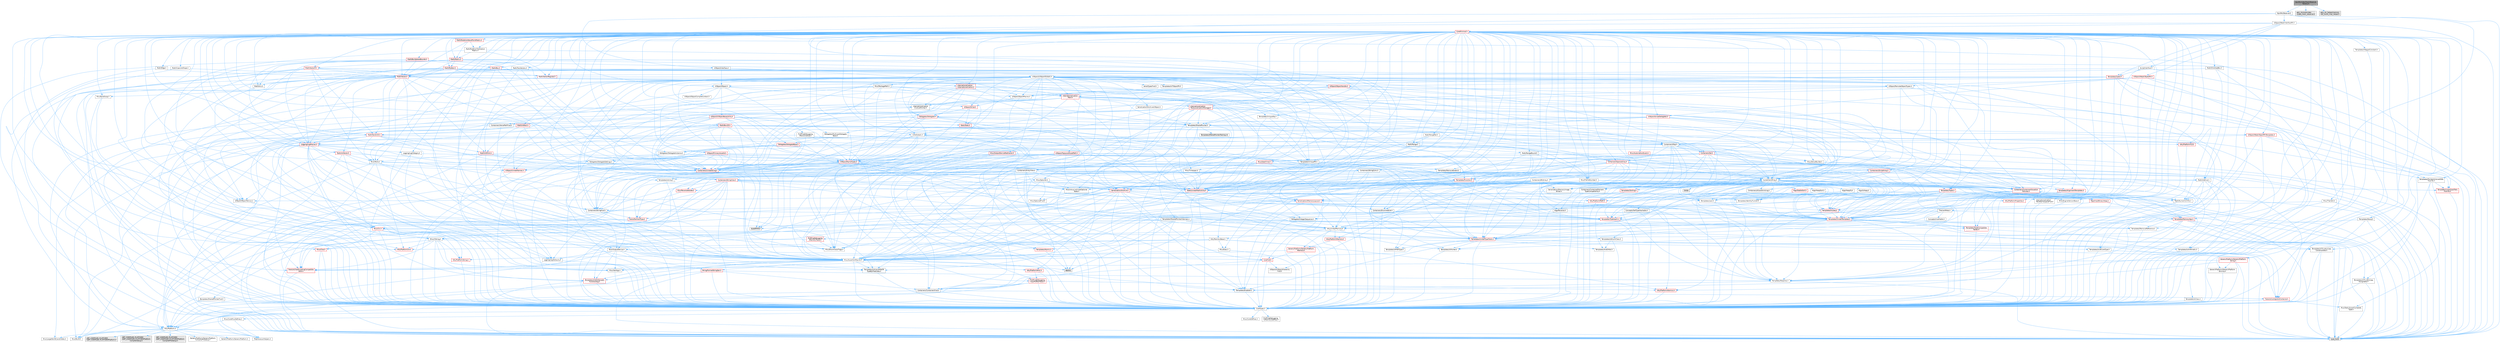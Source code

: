 digraph "EpicRtcVideoTrackObserverFactory.h"
{
 // INTERACTIVE_SVG=YES
 // LATEX_PDF_SIZE
  bgcolor="transparent";
  edge [fontname=Helvetica,fontsize=10,labelfontname=Helvetica,labelfontsize=10];
  node [fontname=Helvetica,fontsize=10,shape=box,height=0.2,width=0.4];
  Node1 [id="Node000001",label="EpicRtcVideoTrackObserver\lFactory.h",height=0.2,width=0.4,color="gray40", fillcolor="grey60", style="filled", fontcolor="black",tooltip=" "];
  Node1 -> Node2 [id="edge1_Node000001_Node000002",color="steelblue1",style="solid",tooltip=" "];
  Node2 [id="Node000002",label="EpicRtcObserver.h",height=0.2,width=0.4,color="grey40", fillcolor="white", style="filled",URL="$d9/d48/EpicRtcObserver_8h.html",tooltip=" "];
  Node2 -> Node3 [id="edge2_Node000002_Node000003",color="steelblue1",style="solid",tooltip=" "];
  Node3 [id="Node000003",label="Misc/TVariant.h",height=0.2,width=0.4,color="grey40", fillcolor="white", style="filled",URL="$d2/d16/TVariant_8h.html",tooltip=" "];
  Node3 -> Node4 [id="edge3_Node000003_Node000004",color="steelblue1",style="solid",tooltip=" "];
  Node4 [id="Node000004",label="Templates/Requires.h",height=0.2,width=0.4,color="grey40", fillcolor="white", style="filled",URL="$dc/d96/Requires_8h.html",tooltip=" "];
  Node4 -> Node5 [id="edge4_Node000004_Node000005",color="steelblue1",style="solid",tooltip=" "];
  Node5 [id="Node000005",label="Templates/EnableIf.h",height=0.2,width=0.4,color="grey40", fillcolor="white", style="filled",URL="$d7/d60/EnableIf_8h.html",tooltip=" "];
  Node5 -> Node6 [id="edge5_Node000005_Node000006",color="steelblue1",style="solid",tooltip=" "];
  Node6 [id="Node000006",label="CoreTypes.h",height=0.2,width=0.4,color="grey40", fillcolor="white", style="filled",URL="$dc/dec/CoreTypes_8h.html",tooltip=" "];
  Node6 -> Node7 [id="edge6_Node000006_Node000007",color="steelblue1",style="solid",tooltip=" "];
  Node7 [id="Node000007",label="HAL/Platform.h",height=0.2,width=0.4,color="grey40", fillcolor="white", style="filled",URL="$d9/dd0/Platform_8h.html",tooltip=" "];
  Node7 -> Node8 [id="edge7_Node000007_Node000008",color="steelblue1",style="solid",tooltip=" "];
  Node8 [id="Node000008",label="Misc/Build.h",height=0.2,width=0.4,color="grey40", fillcolor="white", style="filled",URL="$d3/dbb/Build_8h.html",tooltip=" "];
  Node7 -> Node9 [id="edge8_Node000007_Node000009",color="steelblue1",style="solid",tooltip=" "];
  Node9 [id="Node000009",label="Misc/LargeWorldCoordinates.h",height=0.2,width=0.4,color="grey40", fillcolor="white", style="filled",URL="$d2/dcb/LargeWorldCoordinates_8h.html",tooltip=" "];
  Node7 -> Node10 [id="edge9_Node000007_Node000010",color="steelblue1",style="solid",tooltip=" "];
  Node10 [id="Node000010",label="type_traits",height=0.2,width=0.4,color="grey60", fillcolor="#E0E0E0", style="filled",tooltip=" "];
  Node7 -> Node11 [id="edge10_Node000007_Node000011",color="steelblue1",style="solid",tooltip=" "];
  Node11 [id="Node000011",label="PreprocessorHelpers.h",height=0.2,width=0.4,color="grey40", fillcolor="white", style="filled",URL="$db/ddb/PreprocessorHelpers_8h.html",tooltip=" "];
  Node7 -> Node12 [id="edge11_Node000007_Node000012",color="steelblue1",style="solid",tooltip=" "];
  Node12 [id="Node000012",label="UBT_COMPILED_PLATFORM\l/UBT_COMPILED_PLATFORMPlatform\lCompilerPreSetup.h",height=0.2,width=0.4,color="grey60", fillcolor="#E0E0E0", style="filled",tooltip=" "];
  Node7 -> Node13 [id="edge12_Node000007_Node000013",color="steelblue1",style="solid",tooltip=" "];
  Node13 [id="Node000013",label="GenericPlatform/GenericPlatform\lCompilerPreSetup.h",height=0.2,width=0.4,color="grey40", fillcolor="white", style="filled",URL="$d9/dc8/GenericPlatformCompilerPreSetup_8h.html",tooltip=" "];
  Node7 -> Node14 [id="edge13_Node000007_Node000014",color="steelblue1",style="solid",tooltip=" "];
  Node14 [id="Node000014",label="GenericPlatform/GenericPlatform.h",height=0.2,width=0.4,color="grey40", fillcolor="white", style="filled",URL="$d6/d84/GenericPlatform_8h.html",tooltip=" "];
  Node7 -> Node15 [id="edge14_Node000007_Node000015",color="steelblue1",style="solid",tooltip=" "];
  Node15 [id="Node000015",label="UBT_COMPILED_PLATFORM\l/UBT_COMPILED_PLATFORMPlatform.h",height=0.2,width=0.4,color="grey60", fillcolor="#E0E0E0", style="filled",tooltip=" "];
  Node7 -> Node16 [id="edge15_Node000007_Node000016",color="steelblue1",style="solid",tooltip=" "];
  Node16 [id="Node000016",label="UBT_COMPILED_PLATFORM\l/UBT_COMPILED_PLATFORMPlatform\lCompilerSetup.h",height=0.2,width=0.4,color="grey60", fillcolor="#E0E0E0", style="filled",tooltip=" "];
  Node6 -> Node17 [id="edge16_Node000006_Node000017",color="steelblue1",style="solid",tooltip=" "];
  Node17 [id="Node000017",label="ProfilingDebugging\l/UMemoryDefines.h",height=0.2,width=0.4,color="grey40", fillcolor="white", style="filled",URL="$d2/da2/UMemoryDefines_8h.html",tooltip=" "];
  Node6 -> Node18 [id="edge17_Node000006_Node000018",color="steelblue1",style="solid",tooltip=" "];
  Node18 [id="Node000018",label="Misc/CoreMiscDefines.h",height=0.2,width=0.4,color="grey40", fillcolor="white", style="filled",URL="$da/d38/CoreMiscDefines_8h.html",tooltip=" "];
  Node18 -> Node7 [id="edge18_Node000018_Node000007",color="steelblue1",style="solid",tooltip=" "];
  Node18 -> Node11 [id="edge19_Node000018_Node000011",color="steelblue1",style="solid",tooltip=" "];
  Node6 -> Node19 [id="edge20_Node000006_Node000019",color="steelblue1",style="solid",tooltip=" "];
  Node19 [id="Node000019",label="Misc/CoreDefines.h",height=0.2,width=0.4,color="grey40", fillcolor="white", style="filled",URL="$d3/dd2/CoreDefines_8h.html",tooltip=" "];
  Node4 -> Node10 [id="edge21_Node000004_Node000010",color="steelblue1",style="solid",tooltip=" "];
  Node3 -> Node20 [id="edge22_Node000003_Node000020",color="steelblue1",style="solid",tooltip=" "];
  Node20 [id="Node000020",label="TVariantMeta.h",height=0.2,width=0.4,color="grey40", fillcolor="white", style="filled",URL="$d0/d34/TVariantMeta_8h.html",tooltip=" "];
  Node20 -> Node21 [id="edge23_Node000020_Node000021",color="steelblue1",style="solid",tooltip=" "];
  Node21 [id="Node000021",label="Templates/MemoryOps.h",height=0.2,width=0.4,color="red", fillcolor="#FFF0F0", style="filled",URL="$db/dea/MemoryOps_8h.html",tooltip=" "];
  Node21 -> Node6 [id="edge24_Node000021_Node000006",color="steelblue1",style="solid",tooltip=" "];
  Node21 -> Node22 [id="edge25_Node000021_Node000022",color="steelblue1",style="solid",tooltip=" "];
  Node22 [id="Node000022",label="HAL/UnrealMemory.h",height=0.2,width=0.4,color="grey40", fillcolor="white", style="filled",URL="$d9/d96/UnrealMemory_8h.html",tooltip=" "];
  Node22 -> Node6 [id="edge26_Node000022_Node000006",color="steelblue1",style="solid",tooltip=" "];
  Node22 -> Node23 [id="edge27_Node000022_Node000023",color="steelblue1",style="solid",tooltip=" "];
  Node23 [id="Node000023",label="GenericPlatform/GenericPlatform\lMemory.h",height=0.2,width=0.4,color="red", fillcolor="#FFF0F0", style="filled",URL="$dd/d22/GenericPlatformMemory_8h.html",tooltip=" "];
  Node23 -> Node24 [id="edge28_Node000023_Node000024",color="steelblue1",style="solid",tooltip=" "];
  Node24 [id="Node000024",label="CoreFwd.h",height=0.2,width=0.4,color="red", fillcolor="#FFF0F0", style="filled",URL="$d1/d1e/CoreFwd_8h.html",tooltip=" "];
  Node24 -> Node6 [id="edge29_Node000024_Node000006",color="steelblue1",style="solid",tooltip=" "];
  Node24 -> Node25 [id="edge30_Node000024_Node000025",color="steelblue1",style="solid",tooltip=" "];
  Node25 [id="Node000025",label="Containers/ContainersFwd.h",height=0.2,width=0.4,color="grey40", fillcolor="white", style="filled",URL="$d4/d0a/ContainersFwd_8h.html",tooltip=" "];
  Node25 -> Node7 [id="edge31_Node000025_Node000007",color="steelblue1",style="solid",tooltip=" "];
  Node25 -> Node6 [id="edge32_Node000025_Node000006",color="steelblue1",style="solid",tooltip=" "];
  Node25 -> Node26 [id="edge33_Node000025_Node000026",color="steelblue1",style="solid",tooltip=" "];
  Node26 [id="Node000026",label="Traits/IsContiguousContainer.h",height=0.2,width=0.4,color="red", fillcolor="#FFF0F0", style="filled",URL="$d5/d3c/IsContiguousContainer_8h.html",tooltip=" "];
  Node26 -> Node6 [id="edge34_Node000026_Node000006",color="steelblue1",style="solid",tooltip=" "];
  Node26 -> Node27 [id="edge35_Node000026_Node000027",color="steelblue1",style="solid",tooltip=" "];
  Node27 [id="Node000027",label="Misc/StaticAssertComplete\lType.h",height=0.2,width=0.4,color="grey40", fillcolor="white", style="filled",URL="$d5/d4e/StaticAssertCompleteType_8h.html",tooltip=" "];
  Node24 -> Node30 [id="edge36_Node000024_Node000030",color="steelblue1",style="solid",tooltip=" "];
  Node30 [id="Node000030",label="UObject/UObjectHierarchy\lFwd.h",height=0.2,width=0.4,color="grey40", fillcolor="white", style="filled",URL="$d3/d13/UObjectHierarchyFwd_8h.html",tooltip=" "];
  Node23 -> Node6 [id="edge37_Node000023_Node000006",color="steelblue1",style="solid",tooltip=" "];
  Node23 -> Node31 [id="edge38_Node000023_Node000031",color="steelblue1",style="solid",tooltip=" "];
  Node31 [id="Node000031",label="HAL/PlatformString.h",height=0.2,width=0.4,color="red", fillcolor="#FFF0F0", style="filled",URL="$db/db5/PlatformString_8h.html",tooltip=" "];
  Node31 -> Node6 [id="edge39_Node000031_Node000006",color="steelblue1",style="solid",tooltip=" "];
  Node22 -> Node35 [id="edge40_Node000022_Node000035",color="steelblue1",style="solid",tooltip=" "];
  Node35 [id="Node000035",label="HAL/MemoryBase.h",height=0.2,width=0.4,color="grey40", fillcolor="white", style="filled",URL="$d6/d9f/MemoryBase_8h.html",tooltip=" "];
  Node35 -> Node6 [id="edge41_Node000035_Node000006",color="steelblue1",style="solid",tooltip=" "];
  Node35 -> Node36 [id="edge42_Node000035_Node000036",color="steelblue1",style="solid",tooltip=" "];
  Node36 [id="Node000036",label="HAL/PlatformAtomics.h",height=0.2,width=0.4,color="red", fillcolor="#FFF0F0", style="filled",URL="$d3/d36/PlatformAtomics_8h.html",tooltip=" "];
  Node36 -> Node6 [id="edge43_Node000036_Node000006",color="steelblue1",style="solid",tooltip=" "];
  Node35 -> Node39 [id="edge44_Node000035_Node000039",color="steelblue1",style="solid",tooltip=" "];
  Node39 [id="Node000039",label="HAL/PlatformCrt.h",height=0.2,width=0.4,color="red", fillcolor="#FFF0F0", style="filled",URL="$d8/d75/PlatformCrt_8h.html",tooltip=" "];
  Node35 -> Node47 [id="edge45_Node000035_Node000047",color="steelblue1",style="solid",tooltip=" "];
  Node47 [id="Node000047",label="Misc/Exec.h",height=0.2,width=0.4,color="grey40", fillcolor="white", style="filled",URL="$de/ddb/Exec_8h.html",tooltip=" "];
  Node47 -> Node6 [id="edge46_Node000047_Node000006",color="steelblue1",style="solid",tooltip=" "];
  Node47 -> Node48 [id="edge47_Node000047_Node000048",color="steelblue1",style="solid",tooltip=" "];
  Node48 [id="Node000048",label="Misc/AssertionMacros.h",height=0.2,width=0.4,color="grey40", fillcolor="white", style="filled",URL="$d0/dfa/AssertionMacros_8h.html",tooltip=" "];
  Node48 -> Node6 [id="edge48_Node000048_Node000006",color="steelblue1",style="solid",tooltip=" "];
  Node48 -> Node7 [id="edge49_Node000048_Node000007",color="steelblue1",style="solid",tooltip=" "];
  Node48 -> Node49 [id="edge50_Node000048_Node000049",color="steelblue1",style="solid",tooltip=" "];
  Node49 [id="Node000049",label="HAL/PlatformMisc.h",height=0.2,width=0.4,color="red", fillcolor="#FFF0F0", style="filled",URL="$d0/df5/PlatformMisc_8h.html",tooltip=" "];
  Node49 -> Node6 [id="edge51_Node000049_Node000006",color="steelblue1",style="solid",tooltip=" "];
  Node49 -> Node60 [id="edge52_Node000049_Node000060",color="steelblue1",style="solid",tooltip=" "];
  Node60 [id="Node000060",label="ProfilingDebugging\l/CpuProfilerTrace.h",height=0.2,width=0.4,color="red", fillcolor="#FFF0F0", style="filled",URL="$da/dcb/CpuProfilerTrace_8h.html",tooltip=" "];
  Node60 -> Node6 [id="edge53_Node000060_Node000006",color="steelblue1",style="solid",tooltip=" "];
  Node60 -> Node25 [id="edge54_Node000060_Node000025",color="steelblue1",style="solid",tooltip=" "];
  Node60 -> Node36 [id="edge55_Node000060_Node000036",color="steelblue1",style="solid",tooltip=" "];
  Node60 -> Node11 [id="edge56_Node000060_Node000011",color="steelblue1",style="solid",tooltip=" "];
  Node60 -> Node8 [id="edge57_Node000060_Node000008",color="steelblue1",style="solid",tooltip=" "];
  Node48 -> Node11 [id="edge58_Node000048_Node000011",color="steelblue1",style="solid",tooltip=" "];
  Node48 -> Node5 [id="edge59_Node000048_Node000005",color="steelblue1",style="solid",tooltip=" "];
  Node48 -> Node65 [id="edge60_Node000048_Node000065",color="steelblue1",style="solid",tooltip=" "];
  Node65 [id="Node000065",label="Templates/IsArrayOrRefOf\lTypeByPredicate.h",height=0.2,width=0.4,color="grey40", fillcolor="white", style="filled",URL="$d6/da1/IsArrayOrRefOfTypeByPredicate_8h.html",tooltip=" "];
  Node65 -> Node6 [id="edge61_Node000065_Node000006",color="steelblue1",style="solid",tooltip=" "];
  Node48 -> Node66 [id="edge62_Node000048_Node000066",color="steelblue1",style="solid",tooltip=" "];
  Node66 [id="Node000066",label="Templates/IsValidVariadic\lFunctionArg.h",height=0.2,width=0.4,color="red", fillcolor="#FFF0F0", style="filled",URL="$d0/dc8/IsValidVariadicFunctionArg_8h.html",tooltip=" "];
  Node66 -> Node6 [id="edge63_Node000066_Node000006",color="steelblue1",style="solid",tooltip=" "];
  Node66 -> Node10 [id="edge64_Node000066_Node000010",color="steelblue1",style="solid",tooltip=" "];
  Node48 -> Node68 [id="edge65_Node000048_Node000068",color="steelblue1",style="solid",tooltip=" "];
  Node68 [id="Node000068",label="Traits/IsCharEncodingCompatible\lWith.h",height=0.2,width=0.4,color="red", fillcolor="#FFF0F0", style="filled",URL="$df/dd1/IsCharEncodingCompatibleWith_8h.html",tooltip=" "];
  Node68 -> Node10 [id="edge66_Node000068_Node000010",color="steelblue1",style="solid",tooltip=" "];
  Node48 -> Node70 [id="edge67_Node000048_Node000070",color="steelblue1",style="solid",tooltip=" "];
  Node70 [id="Node000070",label="Misc/VarArgs.h",height=0.2,width=0.4,color="grey40", fillcolor="white", style="filled",URL="$d5/d6f/VarArgs_8h.html",tooltip=" "];
  Node70 -> Node6 [id="edge68_Node000070_Node000006",color="steelblue1",style="solid",tooltip=" "];
  Node48 -> Node71 [id="edge69_Node000048_Node000071",color="steelblue1",style="solid",tooltip=" "];
  Node71 [id="Node000071",label="String/FormatStringSan.h",height=0.2,width=0.4,color="red", fillcolor="#FFF0F0", style="filled",URL="$d3/d8b/FormatStringSan_8h.html",tooltip=" "];
  Node71 -> Node10 [id="edge70_Node000071_Node000010",color="steelblue1",style="solid",tooltip=" "];
  Node71 -> Node6 [id="edge71_Node000071_Node000006",color="steelblue1",style="solid",tooltip=" "];
  Node71 -> Node4 [id="edge72_Node000071_Node000004",color="steelblue1",style="solid",tooltip=" "];
  Node71 -> Node66 [id="edge73_Node000071_Node000066",color="steelblue1",style="solid",tooltip=" "];
  Node71 -> Node25 [id="edge74_Node000071_Node000025",color="steelblue1",style="solid",tooltip=" "];
  Node48 -> Node76 [id="edge75_Node000048_Node000076",color="steelblue1",style="solid",tooltip=" "];
  Node76 [id="Node000076",label="atomic",height=0.2,width=0.4,color="grey60", fillcolor="#E0E0E0", style="filled",tooltip=" "];
  Node35 -> Node77 [id="edge76_Node000035_Node000077",color="steelblue1",style="solid",tooltip=" "];
  Node77 [id="Node000077",label="Misc/OutputDevice.h",height=0.2,width=0.4,color="grey40", fillcolor="white", style="filled",URL="$d7/d32/OutputDevice_8h.html",tooltip=" "];
  Node77 -> Node24 [id="edge77_Node000077_Node000024",color="steelblue1",style="solid",tooltip=" "];
  Node77 -> Node6 [id="edge78_Node000077_Node000006",color="steelblue1",style="solid",tooltip=" "];
  Node77 -> Node78 [id="edge79_Node000077_Node000078",color="steelblue1",style="solid",tooltip=" "];
  Node78 [id="Node000078",label="Logging/LogVerbosity.h",height=0.2,width=0.4,color="grey40", fillcolor="white", style="filled",URL="$d2/d8f/LogVerbosity_8h.html",tooltip=" "];
  Node78 -> Node6 [id="edge80_Node000078_Node000006",color="steelblue1",style="solid",tooltip=" "];
  Node77 -> Node70 [id="edge81_Node000077_Node000070",color="steelblue1",style="solid",tooltip=" "];
  Node77 -> Node65 [id="edge82_Node000077_Node000065",color="steelblue1",style="solid",tooltip=" "];
  Node77 -> Node66 [id="edge83_Node000077_Node000066",color="steelblue1",style="solid",tooltip=" "];
  Node77 -> Node68 [id="edge84_Node000077_Node000068",color="steelblue1",style="solid",tooltip=" "];
  Node35 -> Node79 [id="edge85_Node000035_Node000079",color="steelblue1",style="solid",tooltip=" "];
  Node79 [id="Node000079",label="Templates/Atomic.h",height=0.2,width=0.4,color="red", fillcolor="#FFF0F0", style="filled",URL="$d3/d91/Atomic_8h.html",tooltip=" "];
  Node79 -> Node76 [id="edge86_Node000079_Node000076",color="steelblue1",style="solid",tooltip=" "];
  Node22 -> Node88 [id="edge87_Node000022_Node000088",color="steelblue1",style="solid",tooltip=" "];
  Node88 [id="Node000088",label="HAL/PlatformMemory.h",height=0.2,width=0.4,color="red", fillcolor="#FFF0F0", style="filled",URL="$de/d68/PlatformMemory_8h.html",tooltip=" "];
  Node88 -> Node6 [id="edge88_Node000088_Node000006",color="steelblue1",style="solid",tooltip=" "];
  Node88 -> Node23 [id="edge89_Node000088_Node000023",color="steelblue1",style="solid",tooltip=" "];
  Node22 -> Node90 [id="edge90_Node000022_Node000090",color="steelblue1",style="solid",tooltip=" "];
  Node90 [id="Node000090",label="ProfilingDebugging\l/MemoryTrace.h",height=0.2,width=0.4,color="red", fillcolor="#FFF0F0", style="filled",URL="$da/dd7/MemoryTrace_8h.html",tooltip=" "];
  Node90 -> Node7 [id="edge91_Node000090_Node000007",color="steelblue1",style="solid",tooltip=" "];
  Node90 -> Node56 [id="edge92_Node000090_Node000056",color="steelblue1",style="solid",tooltip=" "];
  Node56 [id="Node000056",label="Misc/EnumClassFlags.h",height=0.2,width=0.4,color="grey40", fillcolor="white", style="filled",URL="$d8/de7/EnumClassFlags_8h.html",tooltip=" "];
  Node22 -> Node91 [id="edge93_Node000022_Node000091",color="steelblue1",style="solid",tooltip=" "];
  Node91 [id="Node000091",label="Templates/IsPointer.h",height=0.2,width=0.4,color="grey40", fillcolor="white", style="filled",URL="$d7/d05/IsPointer_8h.html",tooltip=" "];
  Node91 -> Node6 [id="edge94_Node000091_Node000006",color="steelblue1",style="solid",tooltip=" "];
  Node21 -> Node86 [id="edge95_Node000021_Node000086",color="steelblue1",style="solid",tooltip=" "];
  Node86 [id="Node000086",label="Templates/IsTriviallyCopy\lAssignable.h",height=0.2,width=0.4,color="grey40", fillcolor="white", style="filled",URL="$d2/df2/IsTriviallyCopyAssignable_8h.html",tooltip=" "];
  Node86 -> Node6 [id="edge96_Node000086_Node000006",color="steelblue1",style="solid",tooltip=" "];
  Node86 -> Node10 [id="edge97_Node000086_Node000010",color="steelblue1",style="solid",tooltip=" "];
  Node21 -> Node85 [id="edge98_Node000021_Node000085",color="steelblue1",style="solid",tooltip=" "];
  Node85 [id="Node000085",label="Templates/IsTriviallyCopy\lConstructible.h",height=0.2,width=0.4,color="grey40", fillcolor="white", style="filled",URL="$d3/d78/IsTriviallyCopyConstructible_8h.html",tooltip=" "];
  Node85 -> Node6 [id="edge99_Node000085_Node000006",color="steelblue1",style="solid",tooltip=" "];
  Node85 -> Node10 [id="edge100_Node000085_Node000010",color="steelblue1",style="solid",tooltip=" "];
  Node21 -> Node4 [id="edge101_Node000021_Node000004",color="steelblue1",style="solid",tooltip=" "];
  Node21 -> Node92 [id="edge102_Node000021_Node000092",color="steelblue1",style="solid",tooltip=" "];
  Node92 [id="Node000092",label="Templates/UnrealTypeTraits.h",height=0.2,width=0.4,color="red", fillcolor="#FFF0F0", style="filled",URL="$d2/d2d/UnrealTypeTraits_8h.html",tooltip=" "];
  Node92 -> Node6 [id="edge103_Node000092_Node000006",color="steelblue1",style="solid",tooltip=" "];
  Node92 -> Node91 [id="edge104_Node000092_Node000091",color="steelblue1",style="solid",tooltip=" "];
  Node92 -> Node48 [id="edge105_Node000092_Node000048",color="steelblue1",style="solid",tooltip=" "];
  Node92 -> Node84 [id="edge106_Node000092_Node000084",color="steelblue1",style="solid",tooltip=" "];
  Node84 [id="Node000084",label="Templates/AndOrNot.h",height=0.2,width=0.4,color="grey40", fillcolor="white", style="filled",URL="$db/d0a/AndOrNot_8h.html",tooltip=" "];
  Node84 -> Node6 [id="edge107_Node000084_Node000006",color="steelblue1",style="solid",tooltip=" "];
  Node92 -> Node5 [id="edge108_Node000092_Node000005",color="steelblue1",style="solid",tooltip=" "];
  Node92 -> Node93 [id="edge109_Node000092_Node000093",color="steelblue1",style="solid",tooltip=" "];
  Node93 [id="Node000093",label="Templates/IsArithmetic.h",height=0.2,width=0.4,color="grey40", fillcolor="white", style="filled",URL="$d2/d5d/IsArithmetic_8h.html",tooltip=" "];
  Node93 -> Node6 [id="edge110_Node000093_Node000006",color="steelblue1",style="solid",tooltip=" "];
  Node92 -> Node95 [id="edge111_Node000092_Node000095",color="steelblue1",style="solid",tooltip=" "];
  Node95 [id="Node000095",label="Templates/IsPODType.h",height=0.2,width=0.4,color="grey40", fillcolor="white", style="filled",URL="$d7/db1/IsPODType_8h.html",tooltip=" "];
  Node95 -> Node6 [id="edge112_Node000095_Node000006",color="steelblue1",style="solid",tooltip=" "];
  Node92 -> Node96 [id="edge113_Node000092_Node000096",color="steelblue1",style="solid",tooltip=" "];
  Node96 [id="Node000096",label="Templates/IsUECoreType.h",height=0.2,width=0.4,color="grey40", fillcolor="white", style="filled",URL="$d1/db8/IsUECoreType_8h.html",tooltip=" "];
  Node96 -> Node6 [id="edge114_Node000096_Node000006",color="steelblue1",style="solid",tooltip=" "];
  Node96 -> Node10 [id="edge115_Node000096_Node000010",color="steelblue1",style="solid",tooltip=" "];
  Node92 -> Node85 [id="edge116_Node000092_Node000085",color="steelblue1",style="solid",tooltip=" "];
  Node21 -> Node10 [id="edge117_Node000021_Node000010",color="steelblue1",style="solid",tooltip=" "];
  Node20 -> Node98 [id="edge118_Node000020_Node000098",color="steelblue1",style="solid",tooltip=" "];
  Node98 [id="Node000098",label="Templates/TypeCompatible\lBytes.h",height=0.2,width=0.4,color="red", fillcolor="#FFF0F0", style="filled",URL="$df/d0a/TypeCompatibleBytes_8h.html",tooltip=" "];
  Node98 -> Node6 [id="edge119_Node000098_Node000006",color="steelblue1",style="solid",tooltip=" "];
  Node98 -> Node10 [id="edge120_Node000098_Node000010",color="steelblue1",style="solid",tooltip=" "];
  Node20 -> Node99 [id="edge121_Node000020_Node000099",color="steelblue1",style="solid",tooltip=" "];
  Node99 [id="Node000099",label="Templates/UnrealTemplate.h",height=0.2,width=0.4,color="red", fillcolor="#FFF0F0", style="filled",URL="$d4/d24/UnrealTemplate_8h.html",tooltip=" "];
  Node99 -> Node6 [id="edge122_Node000099_Node000006",color="steelblue1",style="solid",tooltip=" "];
  Node99 -> Node91 [id="edge123_Node000099_Node000091",color="steelblue1",style="solid",tooltip=" "];
  Node99 -> Node22 [id="edge124_Node000099_Node000022",color="steelblue1",style="solid",tooltip=" "];
  Node99 -> Node92 [id="edge125_Node000099_Node000092",color="steelblue1",style="solid",tooltip=" "];
  Node99 -> Node102 [id="edge126_Node000099_Node000102",color="steelblue1",style="solid",tooltip=" "];
  Node102 [id="Node000102",label="Templates/RemoveReference.h",height=0.2,width=0.4,color="grey40", fillcolor="white", style="filled",URL="$da/dbe/RemoveReference_8h.html",tooltip=" "];
  Node102 -> Node6 [id="edge127_Node000102_Node000006",color="steelblue1",style="solid",tooltip=" "];
  Node99 -> Node4 [id="edge128_Node000099_Node000004",color="steelblue1",style="solid",tooltip=" "];
  Node99 -> Node98 [id="edge129_Node000099_Node000098",color="steelblue1",style="solid",tooltip=" "];
  Node99 -> Node26 [id="edge130_Node000099_Node000026",color="steelblue1",style="solid",tooltip=" "];
  Node99 -> Node10 [id="edge131_Node000099_Node000010",color="steelblue1",style="solid",tooltip=" "];
  Node20 -> Node92 [id="edge132_Node000020_Node000092",color="steelblue1",style="solid",tooltip=" "];
  Node20 -> Node103 [id="edge133_Node000020_Node000103",color="steelblue1",style="solid",tooltip=" "];
  Node103 [id="Node000103",label="Delegates/IntegerSequence.h",height=0.2,width=0.4,color="grey40", fillcolor="white", style="filled",URL="$d2/dcc/IntegerSequence_8h.html",tooltip=" "];
  Node103 -> Node6 [id="edge134_Node000103_Node000006",color="steelblue1",style="solid",tooltip=" "];
  Node20 -> Node104 [id="edge135_Node000020_Node000104",color="steelblue1",style="solid",tooltip=" "];
  Node104 [id="Node000104",label="Concepts/Insertable.h",height=0.2,width=0.4,color="grey40", fillcolor="white", style="filled",URL="$d8/d3b/Insertable_8h.html",tooltip=" "];
  Node20 -> Node48 [id="edge136_Node000020_Node000048",color="steelblue1",style="solid",tooltip=" "];
  Node3 -> Node10 [id="edge137_Node000003_Node000010",color="steelblue1",style="solid",tooltip=" "];
  Node2 -> Node105 [id="edge138_Node000002_Node000105",color="steelblue1",style="solid",tooltip=" "];
  Node105 [id="Node000105",label="Templates/SharedPointer.h",height=0.2,width=0.4,color="grey40", fillcolor="white", style="filled",URL="$d2/d17/SharedPointer_8h.html",tooltip=" "];
  Node105 -> Node6 [id="edge139_Node000105_Node000006",color="steelblue1",style="solid",tooltip=" "];
  Node105 -> Node106 [id="edge140_Node000105_Node000106",color="steelblue1",style="solid",tooltip=" "];
  Node106 [id="Node000106",label="Misc/IntrusiveUnsetOptional\lState.h",height=0.2,width=0.4,color="grey40", fillcolor="white", style="filled",URL="$d2/d0a/IntrusiveUnsetOptionalState_8h.html",tooltip=" "];
  Node106 -> Node107 [id="edge141_Node000106_Node000107",color="steelblue1",style="solid",tooltip=" "];
  Node107 [id="Node000107",label="Misc/OptionalFwd.h",height=0.2,width=0.4,color="grey40", fillcolor="white", style="filled",URL="$dc/d50/OptionalFwd_8h.html",tooltip=" "];
  Node105 -> Node108 [id="edge142_Node000105_Node000108",color="steelblue1",style="solid",tooltip=" "];
  Node108 [id="Node000108",label="Templates/PointerIsConvertible\lFromTo.h",height=0.2,width=0.4,color="grey40", fillcolor="white", style="filled",URL="$d6/d65/PointerIsConvertibleFromTo_8h.html",tooltip=" "];
  Node108 -> Node6 [id="edge143_Node000108_Node000006",color="steelblue1",style="solid",tooltip=" "];
  Node108 -> Node27 [id="edge144_Node000108_Node000027",color="steelblue1",style="solid",tooltip=" "];
  Node108 -> Node109 [id="edge145_Node000108_Node000109",color="steelblue1",style="solid",tooltip=" "];
  Node109 [id="Node000109",label="Templates/LosesQualifiers\lFromTo.h",height=0.2,width=0.4,color="red", fillcolor="#FFF0F0", style="filled",URL="$d2/db3/LosesQualifiersFromTo_8h.html",tooltip=" "];
  Node109 -> Node10 [id="edge146_Node000109_Node000010",color="steelblue1",style="solid",tooltip=" "];
  Node108 -> Node10 [id="edge147_Node000108_Node000010",color="steelblue1",style="solid",tooltip=" "];
  Node105 -> Node48 [id="edge148_Node000105_Node000048",color="steelblue1",style="solid",tooltip=" "];
  Node105 -> Node22 [id="edge149_Node000105_Node000022",color="steelblue1",style="solid",tooltip=" "];
  Node105 -> Node110 [id="edge150_Node000105_Node000110",color="steelblue1",style="solid",tooltip=" "];
  Node110 [id="Node000110",label="Containers/Array.h",height=0.2,width=0.4,color="grey40", fillcolor="white", style="filled",URL="$df/dd0/Array_8h.html",tooltip=" "];
  Node110 -> Node6 [id="edge151_Node000110_Node000006",color="steelblue1",style="solid",tooltip=" "];
  Node110 -> Node48 [id="edge152_Node000110_Node000048",color="steelblue1",style="solid",tooltip=" "];
  Node110 -> Node106 [id="edge153_Node000110_Node000106",color="steelblue1",style="solid",tooltip=" "];
  Node110 -> Node111 [id="edge154_Node000110_Node000111",color="steelblue1",style="solid",tooltip=" "];
  Node111 [id="Node000111",label="Misc/ReverseIterate.h",height=0.2,width=0.4,color="red", fillcolor="#FFF0F0", style="filled",URL="$db/de3/ReverseIterate_8h.html",tooltip=" "];
  Node111 -> Node7 [id="edge155_Node000111_Node000007",color="steelblue1",style="solid",tooltip=" "];
  Node110 -> Node22 [id="edge156_Node000110_Node000022",color="steelblue1",style="solid",tooltip=" "];
  Node110 -> Node92 [id="edge157_Node000110_Node000092",color="steelblue1",style="solid",tooltip=" "];
  Node110 -> Node99 [id="edge158_Node000110_Node000099",color="steelblue1",style="solid",tooltip=" "];
  Node110 -> Node113 [id="edge159_Node000110_Node000113",color="steelblue1",style="solid",tooltip=" "];
  Node113 [id="Node000113",label="Containers/AllowShrinking.h",height=0.2,width=0.4,color="grey40", fillcolor="white", style="filled",URL="$d7/d1a/AllowShrinking_8h.html",tooltip=" "];
  Node113 -> Node6 [id="edge160_Node000113_Node000006",color="steelblue1",style="solid",tooltip=" "];
  Node110 -> Node114 [id="edge161_Node000110_Node000114",color="steelblue1",style="solid",tooltip=" "];
  Node114 [id="Node000114",label="Containers/ContainerAllocation\lPolicies.h",height=0.2,width=0.4,color="red", fillcolor="#FFF0F0", style="filled",URL="$d7/dff/ContainerAllocationPolicies_8h.html",tooltip=" "];
  Node114 -> Node6 [id="edge162_Node000114_Node000006",color="steelblue1",style="solid",tooltip=" "];
  Node114 -> Node114 [id="edge163_Node000114_Node000114",color="steelblue1",style="solid",tooltip=" "];
  Node114 -> Node116 [id="edge164_Node000114_Node000116",color="steelblue1",style="solid",tooltip=" "];
  Node116 [id="Node000116",label="HAL/PlatformMath.h",height=0.2,width=0.4,color="red", fillcolor="#FFF0F0", style="filled",URL="$dc/d53/PlatformMath_8h.html",tooltip=" "];
  Node116 -> Node6 [id="edge165_Node000116_Node000006",color="steelblue1",style="solid",tooltip=" "];
  Node114 -> Node22 [id="edge166_Node000114_Node000022",color="steelblue1",style="solid",tooltip=" "];
  Node114 -> Node54 [id="edge167_Node000114_Node000054",color="steelblue1",style="solid",tooltip=" "];
  Node54 [id="Node000054",label="Math/NumericLimits.h",height=0.2,width=0.4,color="grey40", fillcolor="white", style="filled",URL="$df/d1b/NumericLimits_8h.html",tooltip=" "];
  Node54 -> Node6 [id="edge168_Node000054_Node000006",color="steelblue1",style="solid",tooltip=" "];
  Node114 -> Node48 [id="edge169_Node000114_Node000048",color="steelblue1",style="solid",tooltip=" "];
  Node114 -> Node21 [id="edge170_Node000114_Node000021",color="steelblue1",style="solid",tooltip=" "];
  Node114 -> Node98 [id="edge171_Node000114_Node000098",color="steelblue1",style="solid",tooltip=" "];
  Node114 -> Node10 [id="edge172_Node000114_Node000010",color="steelblue1",style="solid",tooltip=" "];
  Node110 -> Node125 [id="edge173_Node000110_Node000125",color="steelblue1",style="solid",tooltip=" "];
  Node125 [id="Node000125",label="Containers/ContainerElement\lTypeCompatibility.h",height=0.2,width=0.4,color="grey40", fillcolor="white", style="filled",URL="$df/ddf/ContainerElementTypeCompatibility_8h.html",tooltip=" "];
  Node125 -> Node6 [id="edge174_Node000125_Node000006",color="steelblue1",style="solid",tooltip=" "];
  Node125 -> Node92 [id="edge175_Node000125_Node000092",color="steelblue1",style="solid",tooltip=" "];
  Node110 -> Node126 [id="edge176_Node000110_Node000126",color="steelblue1",style="solid",tooltip=" "];
  Node126 [id="Node000126",label="Serialization/Archive.h",height=0.2,width=0.4,color="red", fillcolor="#FFF0F0", style="filled",URL="$d7/d3b/Archive_8h.html",tooltip=" "];
  Node126 -> Node24 [id="edge177_Node000126_Node000024",color="steelblue1",style="solid",tooltip=" "];
  Node126 -> Node6 [id="edge178_Node000126_Node000006",color="steelblue1",style="solid",tooltip=" "];
  Node126 -> Node127 [id="edge179_Node000126_Node000127",color="steelblue1",style="solid",tooltip=" "];
  Node127 [id="Node000127",label="HAL/PlatformProperties.h",height=0.2,width=0.4,color="red", fillcolor="#FFF0F0", style="filled",URL="$d9/db0/PlatformProperties_8h.html",tooltip=" "];
  Node127 -> Node6 [id="edge180_Node000127_Node000006",color="steelblue1",style="solid",tooltip=" "];
  Node126 -> Node130 [id="edge181_Node000126_Node000130",color="steelblue1",style="solid",tooltip=" "];
  Node130 [id="Node000130",label="Internationalization\l/TextNamespaceFwd.h",height=0.2,width=0.4,color="grey40", fillcolor="white", style="filled",URL="$d8/d97/TextNamespaceFwd_8h.html",tooltip=" "];
  Node130 -> Node6 [id="edge182_Node000130_Node000006",color="steelblue1",style="solid",tooltip=" "];
  Node126 -> Node48 [id="edge183_Node000126_Node000048",color="steelblue1",style="solid",tooltip=" "];
  Node126 -> Node8 [id="edge184_Node000126_Node000008",color="steelblue1",style="solid",tooltip=" "];
  Node126 -> Node131 [id="edge185_Node000126_Node000131",color="steelblue1",style="solid",tooltip=" "];
  Node131 [id="Node000131",label="Misc/EngineVersionBase.h",height=0.2,width=0.4,color="grey40", fillcolor="white", style="filled",URL="$d5/d2b/EngineVersionBase_8h.html",tooltip=" "];
  Node131 -> Node6 [id="edge186_Node000131_Node000006",color="steelblue1",style="solid",tooltip=" "];
  Node126 -> Node70 [id="edge187_Node000126_Node000070",color="steelblue1",style="solid",tooltip=" "];
  Node126 -> Node5 [id="edge188_Node000126_Node000005",color="steelblue1",style="solid",tooltip=" "];
  Node126 -> Node65 [id="edge189_Node000126_Node000065",color="steelblue1",style="solid",tooltip=" "];
  Node126 -> Node134 [id="edge190_Node000126_Node000134",color="steelblue1",style="solid",tooltip=" "];
  Node134 [id="Node000134",label="Templates/IsEnumClass.h",height=0.2,width=0.4,color="grey40", fillcolor="white", style="filled",URL="$d7/d15/IsEnumClass_8h.html",tooltip=" "];
  Node134 -> Node6 [id="edge191_Node000134_Node000006",color="steelblue1",style="solid",tooltip=" "];
  Node134 -> Node84 [id="edge192_Node000134_Node000084",color="steelblue1",style="solid",tooltip=" "];
  Node126 -> Node66 [id="edge193_Node000126_Node000066",color="steelblue1",style="solid",tooltip=" "];
  Node126 -> Node99 [id="edge194_Node000126_Node000099",color="steelblue1",style="solid",tooltip=" "];
  Node126 -> Node68 [id="edge195_Node000126_Node000068",color="steelblue1",style="solid",tooltip=" "];
  Node126 -> Node135 [id="edge196_Node000126_Node000135",color="steelblue1",style="solid",tooltip=" "];
  Node135 [id="Node000135",label="UObject/ObjectVersion.h",height=0.2,width=0.4,color="grey40", fillcolor="white", style="filled",URL="$da/d63/ObjectVersion_8h.html",tooltip=" "];
  Node135 -> Node6 [id="edge197_Node000135_Node000006",color="steelblue1",style="solid",tooltip=" "];
  Node110 -> Node136 [id="edge198_Node000110_Node000136",color="steelblue1",style="solid",tooltip=" "];
  Node136 [id="Node000136",label="Serialization/MemoryImage\lWriter.h",height=0.2,width=0.4,color="grey40", fillcolor="white", style="filled",URL="$d0/d08/MemoryImageWriter_8h.html",tooltip=" "];
  Node136 -> Node6 [id="edge199_Node000136_Node000006",color="steelblue1",style="solid",tooltip=" "];
  Node136 -> Node137 [id="edge200_Node000136_Node000137",color="steelblue1",style="solid",tooltip=" "];
  Node137 [id="Node000137",label="Serialization/MemoryLayout.h",height=0.2,width=0.4,color="red", fillcolor="#FFF0F0", style="filled",URL="$d7/d66/MemoryLayout_8h.html",tooltip=" "];
  Node137 -> Node140 [id="edge201_Node000137_Node000140",color="steelblue1",style="solid",tooltip=" "];
  Node140 [id="Node000140",label="Containers/EnumAsByte.h",height=0.2,width=0.4,color="grey40", fillcolor="white", style="filled",URL="$d6/d9a/EnumAsByte_8h.html",tooltip=" "];
  Node140 -> Node6 [id="edge202_Node000140_Node000006",color="steelblue1",style="solid",tooltip=" "];
  Node140 -> Node95 [id="edge203_Node000140_Node000095",color="steelblue1",style="solid",tooltip=" "];
  Node140 -> Node141 [id="edge204_Node000140_Node000141",color="steelblue1",style="solid",tooltip=" "];
  Node141 [id="Node000141",label="Templates/TypeHash.h",height=0.2,width=0.4,color="red", fillcolor="#FFF0F0", style="filled",URL="$d1/d62/TypeHash_8h.html",tooltip=" "];
  Node141 -> Node6 [id="edge205_Node000141_Node000006",color="steelblue1",style="solid",tooltip=" "];
  Node141 -> Node4 [id="edge206_Node000141_Node000004",color="steelblue1",style="solid",tooltip=" "];
  Node141 -> Node142 [id="edge207_Node000141_Node000142",color="steelblue1",style="solid",tooltip=" "];
  Node142 [id="Node000142",label="Misc/Crc.h",height=0.2,width=0.4,color="red", fillcolor="#FFF0F0", style="filled",URL="$d4/dd2/Crc_8h.html",tooltip=" "];
  Node142 -> Node6 [id="edge208_Node000142_Node000006",color="steelblue1",style="solid",tooltip=" "];
  Node142 -> Node31 [id="edge209_Node000142_Node000031",color="steelblue1",style="solid",tooltip=" "];
  Node142 -> Node48 [id="edge210_Node000142_Node000048",color="steelblue1",style="solid",tooltip=" "];
  Node142 -> Node143 [id="edge211_Node000142_Node000143",color="steelblue1",style="solid",tooltip=" "];
  Node143 [id="Node000143",label="Misc/CString.h",height=0.2,width=0.4,color="grey40", fillcolor="white", style="filled",URL="$d2/d49/CString_8h.html",tooltip=" "];
  Node143 -> Node6 [id="edge212_Node000143_Node000006",color="steelblue1",style="solid",tooltip=" "];
  Node143 -> Node39 [id="edge213_Node000143_Node000039",color="steelblue1",style="solid",tooltip=" "];
  Node143 -> Node31 [id="edge214_Node000143_Node000031",color="steelblue1",style="solid",tooltip=" "];
  Node143 -> Node48 [id="edge215_Node000143_Node000048",color="steelblue1",style="solid",tooltip=" "];
  Node143 -> Node144 [id="edge216_Node000143_Node000144",color="steelblue1",style="solid",tooltip=" "];
  Node144 [id="Node000144",label="Misc/Char.h",height=0.2,width=0.4,color="red", fillcolor="#FFF0F0", style="filled",URL="$d0/d58/Char_8h.html",tooltip=" "];
  Node144 -> Node6 [id="edge217_Node000144_Node000006",color="steelblue1",style="solid",tooltip=" "];
  Node144 -> Node10 [id="edge218_Node000144_Node000010",color="steelblue1",style="solid",tooltip=" "];
  Node143 -> Node70 [id="edge219_Node000143_Node000070",color="steelblue1",style="solid",tooltip=" "];
  Node143 -> Node65 [id="edge220_Node000143_Node000065",color="steelblue1",style="solid",tooltip=" "];
  Node143 -> Node66 [id="edge221_Node000143_Node000066",color="steelblue1",style="solid",tooltip=" "];
  Node143 -> Node68 [id="edge222_Node000143_Node000068",color="steelblue1",style="solid",tooltip=" "];
  Node142 -> Node144 [id="edge223_Node000142_Node000144",color="steelblue1",style="solid",tooltip=" "];
  Node142 -> Node92 [id="edge224_Node000142_Node000092",color="steelblue1",style="solid",tooltip=" "];
  Node141 -> Node10 [id="edge225_Node000141_Node000010",color="steelblue1",style="solid",tooltip=" "];
  Node137 -> Node51 [id="edge226_Node000137_Node000051",color="steelblue1",style="solid",tooltip=" "];
  Node51 [id="Node000051",label="Containers/StringFwd.h",height=0.2,width=0.4,color="grey40", fillcolor="white", style="filled",URL="$df/d37/StringFwd_8h.html",tooltip=" "];
  Node51 -> Node6 [id="edge227_Node000051_Node000006",color="steelblue1",style="solid",tooltip=" "];
  Node51 -> Node52 [id="edge228_Node000051_Node000052",color="steelblue1",style="solid",tooltip=" "];
  Node52 [id="Node000052",label="Traits/ElementType.h",height=0.2,width=0.4,color="red", fillcolor="#FFF0F0", style="filled",URL="$d5/d4f/ElementType_8h.html",tooltip=" "];
  Node52 -> Node7 [id="edge229_Node000052_Node000007",color="steelblue1",style="solid",tooltip=" "];
  Node52 -> Node10 [id="edge230_Node000052_Node000010",color="steelblue1",style="solid",tooltip=" "];
  Node51 -> Node26 [id="edge231_Node000051_Node000026",color="steelblue1",style="solid",tooltip=" "];
  Node137 -> Node22 [id="edge232_Node000137_Node000022",color="steelblue1",style="solid",tooltip=" "];
  Node137 -> Node5 [id="edge233_Node000137_Node000005",color="steelblue1",style="solid",tooltip=" "];
  Node137 -> Node99 [id="edge234_Node000137_Node000099",color="steelblue1",style="solid",tooltip=" "];
  Node110 -> Node150 [id="edge235_Node000110_Node000150",color="steelblue1",style="solid",tooltip=" "];
  Node150 [id="Node000150",label="Algo/Heapify.h",height=0.2,width=0.4,color="grey40", fillcolor="white", style="filled",URL="$d0/d2a/Heapify_8h.html",tooltip=" "];
  Node150 -> Node151 [id="edge236_Node000150_Node000151",color="steelblue1",style="solid",tooltip=" "];
  Node151 [id="Node000151",label="Algo/Impl/BinaryHeap.h",height=0.2,width=0.4,color="red", fillcolor="#FFF0F0", style="filled",URL="$d7/da3/Algo_2Impl_2BinaryHeap_8h.html",tooltip=" "];
  Node151 -> Node152 [id="edge237_Node000151_Node000152",color="steelblue1",style="solid",tooltip=" "];
  Node152 [id="Node000152",label="Templates/Invoke.h",height=0.2,width=0.4,color="red", fillcolor="#FFF0F0", style="filled",URL="$d7/deb/Invoke_8h.html",tooltip=" "];
  Node152 -> Node6 [id="edge238_Node000152_Node000006",color="steelblue1",style="solid",tooltip=" "];
  Node152 -> Node99 [id="edge239_Node000152_Node000099",color="steelblue1",style="solid",tooltip=" "];
  Node152 -> Node10 [id="edge240_Node000152_Node000010",color="steelblue1",style="solid",tooltip=" "];
  Node151 -> Node10 [id="edge241_Node000151_Node000010",color="steelblue1",style="solid",tooltip=" "];
  Node150 -> Node156 [id="edge242_Node000150_Node000156",color="steelblue1",style="solid",tooltip=" "];
  Node156 [id="Node000156",label="Templates/IdentityFunctor.h",height=0.2,width=0.4,color="grey40", fillcolor="white", style="filled",URL="$d7/d2e/IdentityFunctor_8h.html",tooltip=" "];
  Node156 -> Node7 [id="edge243_Node000156_Node000007",color="steelblue1",style="solid",tooltip=" "];
  Node150 -> Node152 [id="edge244_Node000150_Node000152",color="steelblue1",style="solid",tooltip=" "];
  Node150 -> Node157 [id="edge245_Node000150_Node000157",color="steelblue1",style="solid",tooltip=" "];
  Node157 [id="Node000157",label="Templates/Less.h",height=0.2,width=0.4,color="grey40", fillcolor="white", style="filled",URL="$de/dc8/Less_8h.html",tooltip=" "];
  Node157 -> Node6 [id="edge246_Node000157_Node000006",color="steelblue1",style="solid",tooltip=" "];
  Node157 -> Node99 [id="edge247_Node000157_Node000099",color="steelblue1",style="solid",tooltip=" "];
  Node150 -> Node99 [id="edge248_Node000150_Node000099",color="steelblue1",style="solid",tooltip=" "];
  Node110 -> Node158 [id="edge249_Node000110_Node000158",color="steelblue1",style="solid",tooltip=" "];
  Node158 [id="Node000158",label="Algo/HeapSort.h",height=0.2,width=0.4,color="grey40", fillcolor="white", style="filled",URL="$d3/d92/HeapSort_8h.html",tooltip=" "];
  Node158 -> Node151 [id="edge250_Node000158_Node000151",color="steelblue1",style="solid",tooltip=" "];
  Node158 -> Node156 [id="edge251_Node000158_Node000156",color="steelblue1",style="solid",tooltip=" "];
  Node158 -> Node157 [id="edge252_Node000158_Node000157",color="steelblue1",style="solid",tooltip=" "];
  Node158 -> Node99 [id="edge253_Node000158_Node000099",color="steelblue1",style="solid",tooltip=" "];
  Node110 -> Node159 [id="edge254_Node000110_Node000159",color="steelblue1",style="solid",tooltip=" "];
  Node159 [id="Node000159",label="Algo/IsHeap.h",height=0.2,width=0.4,color="grey40", fillcolor="white", style="filled",URL="$de/d32/IsHeap_8h.html",tooltip=" "];
  Node159 -> Node151 [id="edge255_Node000159_Node000151",color="steelblue1",style="solid",tooltip=" "];
  Node159 -> Node156 [id="edge256_Node000159_Node000156",color="steelblue1",style="solid",tooltip=" "];
  Node159 -> Node152 [id="edge257_Node000159_Node000152",color="steelblue1",style="solid",tooltip=" "];
  Node159 -> Node157 [id="edge258_Node000159_Node000157",color="steelblue1",style="solid",tooltip=" "];
  Node159 -> Node99 [id="edge259_Node000159_Node000099",color="steelblue1",style="solid",tooltip=" "];
  Node110 -> Node151 [id="edge260_Node000110_Node000151",color="steelblue1",style="solid",tooltip=" "];
  Node110 -> Node160 [id="edge261_Node000110_Node000160",color="steelblue1",style="solid",tooltip=" "];
  Node160 [id="Node000160",label="Algo/StableSort.h",height=0.2,width=0.4,color="red", fillcolor="#FFF0F0", style="filled",URL="$d7/d3c/StableSort_8h.html",tooltip=" "];
  Node160 -> Node156 [id="edge262_Node000160_Node000156",color="steelblue1",style="solid",tooltip=" "];
  Node160 -> Node152 [id="edge263_Node000160_Node000152",color="steelblue1",style="solid",tooltip=" "];
  Node160 -> Node157 [id="edge264_Node000160_Node000157",color="steelblue1",style="solid",tooltip=" "];
  Node160 -> Node99 [id="edge265_Node000160_Node000099",color="steelblue1",style="solid",tooltip=" "];
  Node110 -> Node163 [id="edge266_Node000110_Node000163",color="steelblue1",style="solid",tooltip=" "];
  Node163 [id="Node000163",label="Concepts/GetTypeHashable.h",height=0.2,width=0.4,color="grey40", fillcolor="white", style="filled",URL="$d3/da2/GetTypeHashable_8h.html",tooltip=" "];
  Node163 -> Node6 [id="edge267_Node000163_Node000006",color="steelblue1",style="solid",tooltip=" "];
  Node163 -> Node141 [id="edge268_Node000163_Node000141",color="steelblue1",style="solid",tooltip=" "];
  Node110 -> Node156 [id="edge269_Node000110_Node000156",color="steelblue1",style="solid",tooltip=" "];
  Node110 -> Node152 [id="edge270_Node000110_Node000152",color="steelblue1",style="solid",tooltip=" "];
  Node110 -> Node157 [id="edge271_Node000110_Node000157",color="steelblue1",style="solid",tooltip=" "];
  Node110 -> Node109 [id="edge272_Node000110_Node000109",color="steelblue1",style="solid",tooltip=" "];
  Node110 -> Node4 [id="edge273_Node000110_Node000004",color="steelblue1",style="solid",tooltip=" "];
  Node110 -> Node164 [id="edge274_Node000110_Node000164",color="steelblue1",style="solid",tooltip=" "];
  Node164 [id="Node000164",label="Templates/Sorting.h",height=0.2,width=0.4,color="red", fillcolor="#FFF0F0", style="filled",URL="$d3/d9e/Sorting_8h.html",tooltip=" "];
  Node164 -> Node6 [id="edge275_Node000164_Node000006",color="steelblue1",style="solid",tooltip=" "];
  Node164 -> Node116 [id="edge276_Node000164_Node000116",color="steelblue1",style="solid",tooltip=" "];
  Node164 -> Node157 [id="edge277_Node000164_Node000157",color="steelblue1",style="solid",tooltip=" "];
  Node110 -> Node168 [id="edge278_Node000110_Node000168",color="steelblue1",style="solid",tooltip=" "];
  Node168 [id="Node000168",label="Templates/AlignmentTemplates.h",height=0.2,width=0.4,color="red", fillcolor="#FFF0F0", style="filled",URL="$dd/d32/AlignmentTemplates_8h.html",tooltip=" "];
  Node168 -> Node6 [id="edge279_Node000168_Node000006",color="steelblue1",style="solid",tooltip=" "];
  Node168 -> Node91 [id="edge280_Node000168_Node000091",color="steelblue1",style="solid",tooltip=" "];
  Node110 -> Node52 [id="edge281_Node000110_Node000052",color="steelblue1",style="solid",tooltip=" "];
  Node110 -> Node122 [id="edge282_Node000110_Node000122",color="steelblue1",style="solid",tooltip=" "];
  Node122 [id="Node000122",label="limits",height=0.2,width=0.4,color="grey60", fillcolor="#E0E0E0", style="filled",tooltip=" "];
  Node110 -> Node10 [id="edge283_Node000110_Node000010",color="steelblue1",style="solid",tooltip=" "];
  Node105 -> Node169 [id="edge284_Node000105_Node000169",color="steelblue1",style="solid",tooltip=" "];
  Node169 [id="Node000169",label="Containers/Map.h",height=0.2,width=0.4,color="grey40", fillcolor="white", style="filled",URL="$df/d79/Map_8h.html",tooltip=" "];
  Node169 -> Node6 [id="edge285_Node000169_Node000006",color="steelblue1",style="solid",tooltip=" "];
  Node169 -> Node170 [id="edge286_Node000169_Node000170",color="steelblue1",style="solid",tooltip=" "];
  Node170 [id="Node000170",label="Algo/Reverse.h",height=0.2,width=0.4,color="grey40", fillcolor="white", style="filled",URL="$d5/d93/Reverse_8h.html",tooltip=" "];
  Node170 -> Node6 [id="edge287_Node000170_Node000006",color="steelblue1",style="solid",tooltip=" "];
  Node170 -> Node99 [id="edge288_Node000170_Node000099",color="steelblue1",style="solid",tooltip=" "];
  Node169 -> Node125 [id="edge289_Node000169_Node000125",color="steelblue1",style="solid",tooltip=" "];
  Node169 -> Node171 [id="edge290_Node000169_Node000171",color="steelblue1",style="solid",tooltip=" "];
  Node171 [id="Node000171",label="Containers/Set.h",height=0.2,width=0.4,color="red", fillcolor="#FFF0F0", style="filled",URL="$d4/d45/Set_8h.html",tooltip=" "];
  Node171 -> Node114 [id="edge291_Node000171_Node000114",color="steelblue1",style="solid",tooltip=" "];
  Node171 -> Node125 [id="edge292_Node000171_Node000125",color="steelblue1",style="solid",tooltip=" "];
  Node171 -> Node173 [id="edge293_Node000171_Node000173",color="steelblue1",style="solid",tooltip=" "];
  Node173 [id="Node000173",label="Containers/SparseArray.h",height=0.2,width=0.4,color="red", fillcolor="#FFF0F0", style="filled",URL="$d5/dbf/SparseArray_8h.html",tooltip=" "];
  Node173 -> Node6 [id="edge294_Node000173_Node000006",color="steelblue1",style="solid",tooltip=" "];
  Node173 -> Node48 [id="edge295_Node000173_Node000048",color="steelblue1",style="solid",tooltip=" "];
  Node173 -> Node22 [id="edge296_Node000173_Node000022",color="steelblue1",style="solid",tooltip=" "];
  Node173 -> Node92 [id="edge297_Node000173_Node000092",color="steelblue1",style="solid",tooltip=" "];
  Node173 -> Node99 [id="edge298_Node000173_Node000099",color="steelblue1",style="solid",tooltip=" "];
  Node173 -> Node114 [id="edge299_Node000173_Node000114",color="steelblue1",style="solid",tooltip=" "];
  Node173 -> Node157 [id="edge300_Node000173_Node000157",color="steelblue1",style="solid",tooltip=" "];
  Node173 -> Node110 [id="edge301_Node000173_Node000110",color="steelblue1",style="solid",tooltip=" "];
  Node173 -> Node167 [id="edge302_Node000173_Node000167",color="steelblue1",style="solid",tooltip=" "];
  Node167 [id="Node000167",label="Math/UnrealMathUtility.h",height=0.2,width=0.4,color="red", fillcolor="#FFF0F0", style="filled",URL="$db/db8/UnrealMathUtility_8h.html",tooltip=" "];
  Node167 -> Node6 [id="edge303_Node000167_Node000006",color="steelblue1",style="solid",tooltip=" "];
  Node167 -> Node48 [id="edge304_Node000167_Node000048",color="steelblue1",style="solid",tooltip=" "];
  Node167 -> Node116 [id="edge305_Node000167_Node000116",color="steelblue1",style="solid",tooltip=" "];
  Node167 -> Node4 [id="edge306_Node000167_Node000004",color="steelblue1",style="solid",tooltip=" "];
  Node173 -> Node174 [id="edge307_Node000173_Node000174",color="steelblue1",style="solid",tooltip=" "];
  Node174 [id="Node000174",label="Containers/ScriptArray.h",height=0.2,width=0.4,color="red", fillcolor="#FFF0F0", style="filled",URL="$dc/daf/ScriptArray_8h.html",tooltip=" "];
  Node174 -> Node6 [id="edge308_Node000174_Node000006",color="steelblue1",style="solid",tooltip=" "];
  Node174 -> Node48 [id="edge309_Node000174_Node000048",color="steelblue1",style="solid",tooltip=" "];
  Node174 -> Node22 [id="edge310_Node000174_Node000022",color="steelblue1",style="solid",tooltip=" "];
  Node174 -> Node113 [id="edge311_Node000174_Node000113",color="steelblue1",style="solid",tooltip=" "];
  Node174 -> Node114 [id="edge312_Node000174_Node000114",color="steelblue1",style="solid",tooltip=" "];
  Node174 -> Node110 [id="edge313_Node000174_Node000110",color="steelblue1",style="solid",tooltip=" "];
  Node173 -> Node175 [id="edge314_Node000173_Node000175",color="steelblue1",style="solid",tooltip=" "];
  Node175 [id="Node000175",label="Containers/BitArray.h",height=0.2,width=0.4,color="grey40", fillcolor="white", style="filled",URL="$d1/de4/BitArray_8h.html",tooltip=" "];
  Node175 -> Node114 [id="edge315_Node000175_Node000114",color="steelblue1",style="solid",tooltip=" "];
  Node175 -> Node6 [id="edge316_Node000175_Node000006",color="steelblue1",style="solid",tooltip=" "];
  Node175 -> Node36 [id="edge317_Node000175_Node000036",color="steelblue1",style="solid",tooltip=" "];
  Node175 -> Node22 [id="edge318_Node000175_Node000022",color="steelblue1",style="solid",tooltip=" "];
  Node175 -> Node167 [id="edge319_Node000175_Node000167",color="steelblue1",style="solid",tooltip=" "];
  Node175 -> Node48 [id="edge320_Node000175_Node000048",color="steelblue1",style="solid",tooltip=" "];
  Node175 -> Node56 [id="edge321_Node000175_Node000056",color="steelblue1",style="solid",tooltip=" "];
  Node175 -> Node126 [id="edge322_Node000175_Node000126",color="steelblue1",style="solid",tooltip=" "];
  Node175 -> Node136 [id="edge323_Node000175_Node000136",color="steelblue1",style="solid",tooltip=" "];
  Node175 -> Node137 [id="edge324_Node000175_Node000137",color="steelblue1",style="solid",tooltip=" "];
  Node175 -> Node5 [id="edge325_Node000175_Node000005",color="steelblue1",style="solid",tooltip=" "];
  Node175 -> Node152 [id="edge326_Node000175_Node000152",color="steelblue1",style="solid",tooltip=" "];
  Node175 -> Node99 [id="edge327_Node000175_Node000099",color="steelblue1",style="solid",tooltip=" "];
  Node175 -> Node92 [id="edge328_Node000175_Node000092",color="steelblue1",style="solid",tooltip=" "];
  Node173 -> Node136 [id="edge329_Node000173_Node000136",color="steelblue1",style="solid",tooltip=" "];
  Node173 -> Node191 [id="edge330_Node000173_Node000191",color="steelblue1",style="solid",tooltip=" "];
  Node191 [id="Node000191",label="Containers/UnrealString.h",height=0.2,width=0.4,color="red", fillcolor="#FFF0F0", style="filled",URL="$d5/dba/UnrealString_8h.html",tooltip=" "];
  Node173 -> Node106 [id="edge331_Node000173_Node000106",color="steelblue1",style="solid",tooltip=" "];
  Node171 -> Node25 [id="edge332_Node000171_Node000025",color="steelblue1",style="solid",tooltip=" "];
  Node171 -> Node167 [id="edge333_Node000171_Node000167",color="steelblue1",style="solid",tooltip=" "];
  Node171 -> Node48 [id="edge334_Node000171_Node000048",color="steelblue1",style="solid",tooltip=" "];
  Node171 -> Node195 [id="edge335_Node000171_Node000195",color="steelblue1",style="solid",tooltip=" "];
  Node195 [id="Node000195",label="Misc/StructBuilder.h",height=0.2,width=0.4,color="grey40", fillcolor="white", style="filled",URL="$d9/db3/StructBuilder_8h.html",tooltip=" "];
  Node195 -> Node6 [id="edge336_Node000195_Node000006",color="steelblue1",style="solid",tooltip=" "];
  Node195 -> Node167 [id="edge337_Node000195_Node000167",color="steelblue1",style="solid",tooltip=" "];
  Node195 -> Node168 [id="edge338_Node000195_Node000168",color="steelblue1",style="solid",tooltip=" "];
  Node171 -> Node136 [id="edge339_Node000171_Node000136",color="steelblue1",style="solid",tooltip=" "];
  Node171 -> Node196 [id="edge340_Node000171_Node000196",color="steelblue1",style="solid",tooltip=" "];
  Node196 [id="Node000196",label="Templates/Function.h",height=0.2,width=0.4,color="red", fillcolor="#FFF0F0", style="filled",URL="$df/df5/Function_8h.html",tooltip=" "];
  Node196 -> Node6 [id="edge341_Node000196_Node000006",color="steelblue1",style="solid",tooltip=" "];
  Node196 -> Node48 [id="edge342_Node000196_Node000048",color="steelblue1",style="solid",tooltip=" "];
  Node196 -> Node106 [id="edge343_Node000196_Node000106",color="steelblue1",style="solid",tooltip=" "];
  Node196 -> Node22 [id="edge344_Node000196_Node000022",color="steelblue1",style="solid",tooltip=" "];
  Node196 -> Node92 [id="edge345_Node000196_Node000092",color="steelblue1",style="solid",tooltip=" "];
  Node196 -> Node152 [id="edge346_Node000196_Node000152",color="steelblue1",style="solid",tooltip=" "];
  Node196 -> Node99 [id="edge347_Node000196_Node000099",color="steelblue1",style="solid",tooltip=" "];
  Node196 -> Node4 [id="edge348_Node000196_Node000004",color="steelblue1",style="solid",tooltip=" "];
  Node196 -> Node167 [id="edge349_Node000196_Node000167",color="steelblue1",style="solid",tooltip=" "];
  Node196 -> Node10 [id="edge350_Node000196_Node000010",color="steelblue1",style="solid",tooltip=" "];
  Node171 -> Node164 [id="edge351_Node000171_Node000164",color="steelblue1",style="solid",tooltip=" "];
  Node171 -> Node141 [id="edge352_Node000171_Node000141",color="steelblue1",style="solid",tooltip=" "];
  Node171 -> Node99 [id="edge353_Node000171_Node000099",color="steelblue1",style="solid",tooltip=" "];
  Node171 -> Node10 [id="edge354_Node000171_Node000010",color="steelblue1",style="solid",tooltip=" "];
  Node169 -> Node191 [id="edge355_Node000169_Node000191",color="steelblue1",style="solid",tooltip=" "];
  Node169 -> Node48 [id="edge356_Node000169_Node000048",color="steelblue1",style="solid",tooltip=" "];
  Node169 -> Node195 [id="edge357_Node000169_Node000195",color="steelblue1",style="solid",tooltip=" "];
  Node169 -> Node196 [id="edge358_Node000169_Node000196",color="steelblue1",style="solid",tooltip=" "];
  Node169 -> Node164 [id="edge359_Node000169_Node000164",color="steelblue1",style="solid",tooltip=" "];
  Node169 -> Node199 [id="edge360_Node000169_Node000199",color="steelblue1",style="solid",tooltip=" "];
  Node199 [id="Node000199",label="Templates/Tuple.h",height=0.2,width=0.4,color="red", fillcolor="#FFF0F0", style="filled",URL="$d2/d4f/Tuple_8h.html",tooltip=" "];
  Node199 -> Node6 [id="edge361_Node000199_Node000006",color="steelblue1",style="solid",tooltip=" "];
  Node199 -> Node99 [id="edge362_Node000199_Node000099",color="steelblue1",style="solid",tooltip=" "];
  Node199 -> Node103 [id="edge363_Node000199_Node000103",color="steelblue1",style="solid",tooltip=" "];
  Node199 -> Node152 [id="edge364_Node000199_Node000152",color="steelblue1",style="solid",tooltip=" "];
  Node199 -> Node137 [id="edge365_Node000199_Node000137",color="steelblue1",style="solid",tooltip=" "];
  Node199 -> Node4 [id="edge366_Node000199_Node000004",color="steelblue1",style="solid",tooltip=" "];
  Node199 -> Node141 [id="edge367_Node000199_Node000141",color="steelblue1",style="solid",tooltip=" "];
  Node199 -> Node10 [id="edge368_Node000199_Node000010",color="steelblue1",style="solid",tooltip=" "];
  Node169 -> Node99 [id="edge369_Node000169_Node000099",color="steelblue1",style="solid",tooltip=" "];
  Node169 -> Node92 [id="edge370_Node000169_Node000092",color="steelblue1",style="solid",tooltip=" "];
  Node169 -> Node10 [id="edge371_Node000169_Node000010",color="steelblue1",style="solid",tooltip=" "];
  Node105 -> Node201 [id="edge372_Node000105_Node000201",color="steelblue1",style="solid",tooltip=" "];
  Node201 [id="Node000201",label="CoreGlobals.h",height=0.2,width=0.4,color="grey40", fillcolor="white", style="filled",URL="$d5/d8c/CoreGlobals_8h.html",tooltip=" "];
  Node201 -> Node191 [id="edge373_Node000201_Node000191",color="steelblue1",style="solid",tooltip=" "];
  Node201 -> Node6 [id="edge374_Node000201_Node000006",color="steelblue1",style="solid",tooltip=" "];
  Node201 -> Node202 [id="edge375_Node000201_Node000202",color="steelblue1",style="solid",tooltip=" "];
  Node202 [id="Node000202",label="HAL/PlatformTLS.h",height=0.2,width=0.4,color="red", fillcolor="#FFF0F0", style="filled",URL="$d0/def/PlatformTLS_8h.html",tooltip=" "];
  Node202 -> Node6 [id="edge376_Node000202_Node000006",color="steelblue1",style="solid",tooltip=" "];
  Node201 -> Node205 [id="edge377_Node000201_Node000205",color="steelblue1",style="solid",tooltip=" "];
  Node205 [id="Node000205",label="Logging/LogMacros.h",height=0.2,width=0.4,color="red", fillcolor="#FFF0F0", style="filled",URL="$d0/d16/LogMacros_8h.html",tooltip=" "];
  Node205 -> Node191 [id="edge378_Node000205_Node000191",color="steelblue1",style="solid",tooltip=" "];
  Node205 -> Node6 [id="edge379_Node000205_Node000006",color="steelblue1",style="solid",tooltip=" "];
  Node205 -> Node11 [id="edge380_Node000205_Node000011",color="steelblue1",style="solid",tooltip=" "];
  Node205 -> Node206 [id="edge381_Node000205_Node000206",color="steelblue1",style="solid",tooltip=" "];
  Node206 [id="Node000206",label="Logging/LogCategory.h",height=0.2,width=0.4,color="grey40", fillcolor="white", style="filled",URL="$d9/d36/LogCategory_8h.html",tooltip=" "];
  Node206 -> Node6 [id="edge382_Node000206_Node000006",color="steelblue1",style="solid",tooltip=" "];
  Node206 -> Node78 [id="edge383_Node000206_Node000078",color="steelblue1",style="solid",tooltip=" "];
  Node206 -> Node207 [id="edge384_Node000206_Node000207",color="steelblue1",style="solid",tooltip=" "];
  Node207 [id="Node000207",label="UObject/NameTypes.h",height=0.2,width=0.4,color="red", fillcolor="#FFF0F0", style="filled",URL="$d6/d35/NameTypes_8h.html",tooltip=" "];
  Node207 -> Node6 [id="edge385_Node000207_Node000006",color="steelblue1",style="solid",tooltip=" "];
  Node207 -> Node48 [id="edge386_Node000207_Node000048",color="steelblue1",style="solid",tooltip=" "];
  Node207 -> Node22 [id="edge387_Node000207_Node000022",color="steelblue1",style="solid",tooltip=" "];
  Node207 -> Node92 [id="edge388_Node000207_Node000092",color="steelblue1",style="solid",tooltip=" "];
  Node207 -> Node99 [id="edge389_Node000207_Node000099",color="steelblue1",style="solid",tooltip=" "];
  Node207 -> Node191 [id="edge390_Node000207_Node000191",color="steelblue1",style="solid",tooltip=" "];
  Node207 -> Node211 [id="edge391_Node000207_Node000211",color="steelblue1",style="solid",tooltip=" "];
  Node211 [id="Node000211",label="Containers/StringConv.h",height=0.2,width=0.4,color="grey40", fillcolor="white", style="filled",URL="$d3/ddf/StringConv_8h.html",tooltip=" "];
  Node211 -> Node6 [id="edge392_Node000211_Node000006",color="steelblue1",style="solid",tooltip=" "];
  Node211 -> Node48 [id="edge393_Node000211_Node000048",color="steelblue1",style="solid",tooltip=" "];
  Node211 -> Node114 [id="edge394_Node000211_Node000114",color="steelblue1",style="solid",tooltip=" "];
  Node211 -> Node110 [id="edge395_Node000211_Node000110",color="steelblue1",style="solid",tooltip=" "];
  Node211 -> Node143 [id="edge396_Node000211_Node000143",color="steelblue1",style="solid",tooltip=" "];
  Node211 -> Node188 [id="edge397_Node000211_Node000188",color="steelblue1",style="solid",tooltip=" "];
  Node188 [id="Node000188",label="Templates/IsArray.h",height=0.2,width=0.4,color="grey40", fillcolor="white", style="filled",URL="$d8/d8d/IsArray_8h.html",tooltip=" "];
  Node188 -> Node6 [id="edge398_Node000188_Node000006",color="steelblue1",style="solid",tooltip=" "];
  Node211 -> Node99 [id="edge399_Node000211_Node000099",color="steelblue1",style="solid",tooltip=" "];
  Node211 -> Node92 [id="edge400_Node000211_Node000092",color="steelblue1",style="solid",tooltip=" "];
  Node211 -> Node52 [id="edge401_Node000211_Node000052",color="steelblue1",style="solid",tooltip=" "];
  Node211 -> Node68 [id="edge402_Node000211_Node000068",color="steelblue1",style="solid",tooltip=" "];
  Node211 -> Node26 [id="edge403_Node000211_Node000026",color="steelblue1",style="solid",tooltip=" "];
  Node211 -> Node10 [id="edge404_Node000211_Node000010",color="steelblue1",style="solid",tooltip=" "];
  Node207 -> Node51 [id="edge405_Node000207_Node000051",color="steelblue1",style="solid",tooltip=" "];
  Node207 -> Node212 [id="edge406_Node000207_Node000212",color="steelblue1",style="solid",tooltip=" "];
  Node212 [id="Node000212",label="UObject/UnrealNames.h",height=0.2,width=0.4,color="red", fillcolor="#FFF0F0", style="filled",URL="$d8/db1/UnrealNames_8h.html",tooltip=" "];
  Node212 -> Node6 [id="edge407_Node000212_Node000006",color="steelblue1",style="solid",tooltip=" "];
  Node207 -> Node79 [id="edge408_Node000207_Node000079",color="steelblue1",style="solid",tooltip=" "];
  Node207 -> Node137 [id="edge409_Node000207_Node000137",color="steelblue1",style="solid",tooltip=" "];
  Node207 -> Node106 [id="edge410_Node000207_Node000106",color="steelblue1",style="solid",tooltip=" "];
  Node205 -> Node78 [id="edge411_Node000205_Node000078",color="steelblue1",style="solid",tooltip=" "];
  Node205 -> Node48 [id="edge412_Node000205_Node000048",color="steelblue1",style="solid",tooltip=" "];
  Node205 -> Node8 [id="edge413_Node000205_Node000008",color="steelblue1",style="solid",tooltip=" "];
  Node205 -> Node70 [id="edge414_Node000205_Node000070",color="steelblue1",style="solid",tooltip=" "];
  Node205 -> Node71 [id="edge415_Node000205_Node000071",color="steelblue1",style="solid",tooltip=" "];
  Node205 -> Node5 [id="edge416_Node000205_Node000005",color="steelblue1",style="solid",tooltip=" "];
  Node205 -> Node65 [id="edge417_Node000205_Node000065",color="steelblue1",style="solid",tooltip=" "];
  Node205 -> Node66 [id="edge418_Node000205_Node000066",color="steelblue1",style="solid",tooltip=" "];
  Node205 -> Node68 [id="edge419_Node000205_Node000068",color="steelblue1",style="solid",tooltip=" "];
  Node205 -> Node10 [id="edge420_Node000205_Node000010",color="steelblue1",style="solid",tooltip=" "];
  Node201 -> Node8 [id="edge421_Node000201_Node000008",color="steelblue1",style="solid",tooltip=" "];
  Node201 -> Node56 [id="edge422_Node000201_Node000056",color="steelblue1",style="solid",tooltip=" "];
  Node201 -> Node77 [id="edge423_Node000201_Node000077",color="steelblue1",style="solid",tooltip=" "];
  Node201 -> Node60 [id="edge424_Node000201_Node000060",color="steelblue1",style="solid",tooltip=" "];
  Node201 -> Node79 [id="edge425_Node000201_Node000079",color="steelblue1",style="solid",tooltip=" "];
  Node201 -> Node207 [id="edge426_Node000201_Node000207",color="steelblue1",style="solid",tooltip=" "];
  Node201 -> Node76 [id="edge427_Node000201_Node000076",color="steelblue1",style="solid",tooltip=" "];
  Node105 -> Node222 [id="edge428_Node000105_Node000222",color="steelblue1",style="solid",tooltip=" "];
  Node222 [id="Node000222",label="Templates/SharedPointerInternals.h",height=0.2,width=0.4,color="grey40", fillcolor="white", style="filled",URL="$de/d3a/SharedPointerInternals_8h.html",tooltip=" "];
  Node222 -> Node6 [id="edge429_Node000222_Node000006",color="steelblue1",style="solid",tooltip=" "];
  Node222 -> Node22 [id="edge430_Node000222_Node000022",color="steelblue1",style="solid",tooltip=" "];
  Node222 -> Node48 [id="edge431_Node000222_Node000048",color="steelblue1",style="solid",tooltip=" "];
  Node222 -> Node102 [id="edge432_Node000222_Node000102",color="steelblue1",style="solid",tooltip=" "];
  Node222 -> Node223 [id="edge433_Node000222_Node000223",color="steelblue1",style="solid",tooltip=" "];
  Node223 [id="Node000223",label="Templates/SharedPointerFwd.h",height=0.2,width=0.4,color="grey40", fillcolor="white", style="filled",URL="$d3/d1d/SharedPointerFwd_8h.html",tooltip=" "];
  Node223 -> Node7 [id="edge434_Node000223_Node000007",color="steelblue1",style="solid",tooltip=" "];
  Node222 -> Node98 [id="edge435_Node000222_Node000098",color="steelblue1",style="solid",tooltip=" "];
  Node222 -> Node224 [id="edge436_Node000222_Node000224",color="steelblue1",style="solid",tooltip=" "];
  Node224 [id="Node000224",label="AutoRTFM.h",height=0.2,width=0.4,color="grey60", fillcolor="#E0E0E0", style="filled",tooltip=" "];
  Node222 -> Node76 [id="edge437_Node000222_Node000076",color="steelblue1",style="solid",tooltip=" "];
  Node222 -> Node10 [id="edge438_Node000222_Node000010",color="steelblue1",style="solid",tooltip=" "];
  Node105 -> Node225 [id="edge439_Node000105_Node000225",color="steelblue1",style="solid",tooltip=" "];
  Node225 [id="Node000225",label="Templates/SharedPointerTesting.inl",height=0.2,width=0.4,color="grey60", fillcolor="#E0E0E0", style="filled",tooltip=" "];
  Node2 -> Node226 [id="edge440_Node000002_Node000226",color="steelblue1",style="solid",tooltip=" "];
  Node226 [id="Node000226",label="UObject/Interface.h",height=0.2,width=0.4,color="grey40", fillcolor="white", style="filled",URL="$d7/d91/Interface_8h.html",tooltip=" "];
  Node226 -> Node7 [id="edge441_Node000226_Node000007",color="steelblue1",style="solid",tooltip=" "];
  Node226 -> Node227 [id="edge442_Node000226_Node000227",color="steelblue1",style="solid",tooltip=" "];
  Node227 [id="Node000227",label="UObject/Object.h",height=0.2,width=0.4,color="grey40", fillcolor="white", style="filled",URL="$db/dbf/Object_8h.html",tooltip=" "];
  Node227 -> Node228 [id="edge443_Node000227_Node000228",color="steelblue1",style="solid",tooltip=" "];
  Node228 [id="Node000228",label="UObject/Script.h",height=0.2,width=0.4,color="red", fillcolor="#FFF0F0", style="filled",URL="$de/dc6/Script_8h.html",tooltip=" "];
  Node228 -> Node229 [id="edge444_Node000228_Node000229",color="steelblue1",style="solid",tooltip=" "];
  Node229 [id="Node000229",label="Delegates/Delegate.h",height=0.2,width=0.4,color="red", fillcolor="#FFF0F0", style="filled",URL="$d4/d80/Delegate_8h.html",tooltip=" "];
  Node229 -> Node6 [id="edge445_Node000229_Node000006",color="steelblue1",style="solid",tooltip=" "];
  Node229 -> Node48 [id="edge446_Node000229_Node000048",color="steelblue1",style="solid",tooltip=" "];
  Node229 -> Node207 [id="edge447_Node000229_Node000207",color="steelblue1",style="solid",tooltip=" "];
  Node229 -> Node105 [id="edge448_Node000229_Node000105",color="steelblue1",style="solid",tooltip=" "];
  Node229 -> Node230 [id="edge449_Node000229_Node000230",color="steelblue1",style="solid",tooltip=" "];
  Node230 [id="Node000230",label="UObject/WeakObjectPtrTemplates.h",height=0.2,width=0.4,color="red", fillcolor="#FFF0F0", style="filled",URL="$d8/d3b/WeakObjectPtrTemplates_8h.html",tooltip=" "];
  Node230 -> Node6 [id="edge450_Node000230_Node000006",color="steelblue1",style="solid",tooltip=" "];
  Node230 -> Node109 [id="edge451_Node000230_Node000109",color="steelblue1",style="solid",tooltip=" "];
  Node230 -> Node4 [id="edge452_Node000230_Node000004",color="steelblue1",style="solid",tooltip=" "];
  Node230 -> Node169 [id="edge453_Node000230_Node000169",color="steelblue1",style="solid",tooltip=" "];
  Node230 -> Node10 [id="edge454_Node000230_Node000010",color="steelblue1",style="solid",tooltip=" "];
  Node229 -> Node233 [id="edge455_Node000229_Node000233",color="steelblue1",style="solid",tooltip=" "];
  Node233 [id="Node000233",label="Delegates/MulticastDelegate\lBase.h",height=0.2,width=0.4,color="grey40", fillcolor="white", style="filled",URL="$db/d16/MulticastDelegateBase_8h.html",tooltip=" "];
  Node233 -> Node224 [id="edge456_Node000233_Node000224",color="steelblue1",style="solid",tooltip=" "];
  Node233 -> Node6 [id="edge457_Node000233_Node000006",color="steelblue1",style="solid",tooltip=" "];
  Node233 -> Node114 [id="edge458_Node000233_Node000114",color="steelblue1",style="solid",tooltip=" "];
  Node233 -> Node110 [id="edge459_Node000233_Node000110",color="steelblue1",style="solid",tooltip=" "];
  Node233 -> Node167 [id="edge460_Node000233_Node000167",color="steelblue1",style="solid",tooltip=" "];
  Node233 -> Node234 [id="edge461_Node000233_Node000234",color="steelblue1",style="solid",tooltip=" "];
  Node234 [id="Node000234",label="Delegates/IDelegateInstance.h",height=0.2,width=0.4,color="grey40", fillcolor="white", style="filled",URL="$d2/d10/IDelegateInstance_8h.html",tooltip=" "];
  Node234 -> Node6 [id="edge462_Node000234_Node000006",color="steelblue1",style="solid",tooltip=" "];
  Node234 -> Node141 [id="edge463_Node000234_Node000141",color="steelblue1",style="solid",tooltip=" "];
  Node234 -> Node207 [id="edge464_Node000234_Node000207",color="steelblue1",style="solid",tooltip=" "];
  Node234 -> Node235 [id="edge465_Node000234_Node000235",color="steelblue1",style="solid",tooltip=" "];
  Node235 [id="Node000235",label="Delegates/DelegateSettings.h",height=0.2,width=0.4,color="grey40", fillcolor="white", style="filled",URL="$d0/d97/DelegateSettings_8h.html",tooltip=" "];
  Node235 -> Node6 [id="edge466_Node000235_Node000006",color="steelblue1",style="solid",tooltip=" "];
  Node233 -> Node236 [id="edge467_Node000233_Node000236",color="steelblue1",style="solid",tooltip=" "];
  Node236 [id="Node000236",label="Delegates/DelegateBase.h",height=0.2,width=0.4,color="red", fillcolor="#FFF0F0", style="filled",URL="$da/d67/DelegateBase_8h.html",tooltip=" "];
  Node236 -> Node6 [id="edge468_Node000236_Node000006",color="steelblue1",style="solid",tooltip=" "];
  Node236 -> Node114 [id="edge469_Node000236_Node000114",color="steelblue1",style="solid",tooltip=" "];
  Node236 -> Node167 [id="edge470_Node000236_Node000167",color="steelblue1",style="solid",tooltip=" "];
  Node236 -> Node207 [id="edge471_Node000236_Node000207",color="steelblue1",style="solid",tooltip=" "];
  Node236 -> Node235 [id="edge472_Node000236_Node000235",color="steelblue1",style="solid",tooltip=" "];
  Node236 -> Node234 [id="edge473_Node000236_Node000234",color="steelblue1",style="solid",tooltip=" "];
  Node229 -> Node103 [id="edge474_Node000229_Node000103",color="steelblue1",style="solid",tooltip=" "];
  Node229 -> Node224 [id="edge475_Node000229_Node000224",color="steelblue1",style="solid",tooltip=" "];
  Node228 -> Node250 [id="edge476_Node000228_Node000250",color="steelblue1",style="solid",tooltip=" "];
  Node250 [id="Node000250",label="Stats/Stats.h",height=0.2,width=0.4,color="red", fillcolor="#FFF0F0", style="filled",URL="$dc/d09/Stats_8h.html",tooltip=" "];
  Node250 -> Node201 [id="edge477_Node000250_Node000201",color="steelblue1",style="solid",tooltip=" "];
  Node250 -> Node6 [id="edge478_Node000250_Node000006",color="steelblue1",style="solid",tooltip=" "];
  Node228 -> Node56 [id="edge479_Node000228_Node000056",color="steelblue1",style="solid",tooltip=" "];
  Node227 -> Node280 [id="edge480_Node000227_Node000280",color="steelblue1",style="solid",tooltip=" "];
  Node280 [id="Node000280",label="UObject/ObjectMacros.h",height=0.2,width=0.4,color="grey40", fillcolor="white", style="filled",URL="$d8/d8d/ObjectMacros_8h.html",tooltip=" "];
  Node280 -> Node56 [id="edge481_Node000280_Node000056",color="steelblue1",style="solid",tooltip=" "];
  Node280 -> Node228 [id="edge482_Node000280_Node000228",color="steelblue1",style="solid",tooltip=" "];
  Node227 -> Node281 [id="edge483_Node000227_Node000281",color="steelblue1",style="solid",tooltip=" "];
  Node281 [id="Node000281",label="UObject/UObjectBaseUtility.h",height=0.2,width=0.4,color="red", fillcolor="#FFF0F0", style="filled",URL="$d2/df9/UObjectBaseUtility_8h.html",tooltip=" "];
  Node281 -> Node51 [id="edge484_Node000281_Node000051",color="steelblue1",style="solid",tooltip=" "];
  Node281 -> Node191 [id="edge485_Node000281_Node000191",color="steelblue1",style="solid",tooltip=" "];
  Node281 -> Node282 [id="edge486_Node000281_Node000282",color="steelblue1",style="solid",tooltip=" "];
  Node282 [id="Node000282",label="Containers/VersePathFwd.h",height=0.2,width=0.4,color="grey40", fillcolor="white", style="filled",URL="$d0/d99/VersePathFwd_8h.html",tooltip=" "];
  Node282 -> Node6 [id="edge487_Node000282_Node000006",color="steelblue1",style="solid",tooltip=" "];
  Node282 -> Node51 [id="edge488_Node000282_Node000051",color="steelblue1",style="solid",tooltip=" "];
  Node281 -> Node116 [id="edge489_Node000281_Node000116",color="steelblue1",style="solid",tooltip=" "];
  Node281 -> Node48 [id="edge490_Node000281_Node000048",color="steelblue1",style="solid",tooltip=" "];
  Node281 -> Node56 [id="edge491_Node000281_Node000056",color="steelblue1",style="solid",tooltip=" "];
  Node281 -> Node60 [id="edge492_Node000281_Node000060",color="steelblue1",style="solid",tooltip=" "];
  Node281 -> Node250 [id="edge493_Node000281_Node000250",color="steelblue1",style="solid",tooltip=" "];
  Node281 -> Node207 [id="edge494_Node000281_Node000207",color="steelblue1",style="solid",tooltip=" "];
  Node281 -> Node135 [id="edge495_Node000281_Node000135",color="steelblue1",style="solid",tooltip=" "];
  Node281 -> Node224 [id="edge496_Node000281_Node000224",color="steelblue1",style="solid",tooltip=" "];
  Node227 -> Node320 [id="edge497_Node000227_Node000320",color="steelblue1",style="solid",tooltip=" "];
  Node320 [id="Node000320",label="UObject/ObjectCompileContext.h",height=0.2,width=0.4,color="grey40", fillcolor="white", style="filled",URL="$d6/de9/ObjectCompileContext_8h.html",tooltip=" "];
  Node227 -> Node321 [id="edge498_Node000227_Node000321",color="steelblue1",style="solid",tooltip=" "];
  Node321 [id="Node000321",label="ProfilingDebugging\l/ResourceSize.h",height=0.2,width=0.4,color="grey40", fillcolor="white", style="filled",URL="$dd/d71/ResourceSize_8h.html",tooltip=" "];
  Node321 -> Node169 [id="edge499_Node000321_Node000169",color="steelblue1",style="solid",tooltip=" "];
  Node321 -> Node173 [id="edge500_Node000321_Node000173",color="steelblue1",style="solid",tooltip=" "];
  Node321 -> Node6 [id="edge501_Node000321_Node000006",color="steelblue1",style="solid",tooltip=" "];
  Node321 -> Node48 [id="edge502_Node000321_Node000048",color="steelblue1",style="solid",tooltip=" "];
  Node321 -> Node207 [id="edge503_Node000321_Node000207",color="steelblue1",style="solid",tooltip=" "];
  Node227 -> Node314 [id="edge504_Node000227_Node000314",color="steelblue1",style="solid",tooltip=" "];
  Node314 [id="Node000314",label="UObject/PrimaryAssetId.h",height=0.2,width=0.4,color="red", fillcolor="#FFF0F0", style="filled",URL="$dc/d5c/PrimaryAssetId_8h.html",tooltip=" "];
  Node314 -> Node51 [id="edge505_Node000314_Node000051",color="steelblue1",style="solid",tooltip=" "];
  Node314 -> Node191 [id="edge506_Node000314_Node000191",color="steelblue1",style="solid",tooltip=" "];
  Node314 -> Node7 [id="edge507_Node000314_Node000007",color="steelblue1",style="solid",tooltip=" "];
  Node314 -> Node126 [id="edge508_Node000314_Node000126",color="steelblue1",style="solid",tooltip=" "];
  Node314 -> Node141 [id="edge509_Node000314_Node000141",color="steelblue1",style="solid",tooltip=" "];
  Node314 -> Node207 [id="edge510_Node000314_Node000207",color="steelblue1",style="solid",tooltip=" "];
  Node314 -> Node212 [id="edge511_Node000314_Node000212",color="steelblue1",style="solid",tooltip=" "];
  Node227 -> Node282 [id="edge512_Node000227_Node000282",color="steelblue1",style="solid",tooltip=" "];
  Node226 -> Node280 [id="edge513_Node000226_Node000280",color="steelblue1",style="solid",tooltip=" "];
  Node226 -> Node287 [id="edge514_Node000226_Node000287",color="steelblue1",style="solid",tooltip=" "];
  Node287 [id="Node000287",label="UObject/UObjectGlobals.h",height=0.2,width=0.4,color="grey40", fillcolor="white", style="filled",URL="$d0/da9/UObjectGlobals_8h.html",tooltip=" "];
  Node287 -> Node110 [id="edge515_Node000287_Node000110",color="steelblue1",style="solid",tooltip=" "];
  Node287 -> Node217 [id="edge516_Node000287_Node000217",color="steelblue1",style="solid",tooltip=" "];
  Node217 [id="Node000217",label="Containers/ArrayView.h",height=0.2,width=0.4,color="grey40", fillcolor="white", style="filled",URL="$d7/df4/ArrayView_8h.html",tooltip=" "];
  Node217 -> Node6 [id="edge517_Node000217_Node000006",color="steelblue1",style="solid",tooltip=" "];
  Node217 -> Node25 [id="edge518_Node000217_Node000025",color="steelblue1",style="solid",tooltip=" "];
  Node217 -> Node48 [id="edge519_Node000217_Node000048",color="steelblue1",style="solid",tooltip=" "];
  Node217 -> Node111 [id="edge520_Node000217_Node000111",color="steelblue1",style="solid",tooltip=" "];
  Node217 -> Node106 [id="edge521_Node000217_Node000106",color="steelblue1",style="solid",tooltip=" "];
  Node217 -> Node152 [id="edge522_Node000217_Node000152",color="steelblue1",style="solid",tooltip=" "];
  Node217 -> Node92 [id="edge523_Node000217_Node000092",color="steelblue1",style="solid",tooltip=" "];
  Node217 -> Node52 [id="edge524_Node000217_Node000052",color="steelblue1",style="solid",tooltip=" "];
  Node217 -> Node110 [id="edge525_Node000217_Node000110",color="steelblue1",style="solid",tooltip=" "];
  Node217 -> Node167 [id="edge526_Node000217_Node000167",color="steelblue1",style="solid",tooltip=" "];
  Node217 -> Node10 [id="edge527_Node000217_Node000010",color="steelblue1",style="solid",tooltip=" "];
  Node287 -> Node114 [id="edge528_Node000287_Node000114",color="steelblue1",style="solid",tooltip=" "];
  Node287 -> Node25 [id="edge529_Node000287_Node000025",color="steelblue1",style="solid",tooltip=" "];
  Node287 -> Node169 [id="edge530_Node000287_Node000169",color="steelblue1",style="solid",tooltip=" "];
  Node287 -> Node171 [id="edge531_Node000287_Node000171",color="steelblue1",style="solid",tooltip=" "];
  Node287 -> Node173 [id="edge532_Node000287_Node000173",color="steelblue1",style="solid",tooltip=" "];
  Node287 -> Node51 [id="edge533_Node000287_Node000051",color="steelblue1",style="solid",tooltip=" "];
  Node287 -> Node215 [id="edge534_Node000287_Node000215",color="steelblue1",style="solid",tooltip=" "];
  Node215 [id="Node000215",label="Containers/StringView.h",height=0.2,width=0.4,color="red", fillcolor="#FFF0F0", style="filled",URL="$dd/dea/StringView_8h.html",tooltip=" "];
  Node215 -> Node6 [id="edge535_Node000215_Node000006",color="steelblue1",style="solid",tooltip=" "];
  Node215 -> Node51 [id="edge536_Node000215_Node000051",color="steelblue1",style="solid",tooltip=" "];
  Node215 -> Node22 [id="edge537_Node000215_Node000022",color="steelblue1",style="solid",tooltip=" "];
  Node215 -> Node54 [id="edge538_Node000215_Node000054",color="steelblue1",style="solid",tooltip=" "];
  Node215 -> Node167 [id="edge539_Node000215_Node000167",color="steelblue1",style="solid",tooltip=" "];
  Node215 -> Node142 [id="edge540_Node000215_Node000142",color="steelblue1",style="solid",tooltip=" "];
  Node215 -> Node143 [id="edge541_Node000215_Node000143",color="steelblue1",style="solid",tooltip=" "];
  Node215 -> Node111 [id="edge542_Node000215_Node000111",color="steelblue1",style="solid",tooltip=" "];
  Node215 -> Node4 [id="edge543_Node000215_Node000004",color="steelblue1",style="solid",tooltip=" "];
  Node215 -> Node99 [id="edge544_Node000215_Node000099",color="steelblue1",style="solid",tooltip=" "];
  Node215 -> Node52 [id="edge545_Node000215_Node000052",color="steelblue1",style="solid",tooltip=" "];
  Node215 -> Node68 [id="edge546_Node000215_Node000068",color="steelblue1",style="solid",tooltip=" "];
  Node215 -> Node26 [id="edge547_Node000215_Node000026",color="steelblue1",style="solid",tooltip=" "];
  Node215 -> Node10 [id="edge548_Node000215_Node000010",color="steelblue1",style="solid",tooltip=" "];
  Node287 -> Node191 [id="edge549_Node000287_Node000191",color="steelblue1",style="solid",tooltip=" "];
  Node287 -> Node201 [id="edge550_Node000287_Node000201",color="steelblue1",style="solid",tooltip=" "];
  Node287 -> Node6 [id="edge551_Node000287_Node000006",color="steelblue1",style="solid",tooltip=" "];
  Node287 -> Node229 [id="edge552_Node000287_Node000229",color="steelblue1",style="solid",tooltip=" "];
  Node287 -> Node288 [id="edge553_Node000287_Node000288",color="steelblue1",style="solid",tooltip=" "];
  Node288 [id="Node000288",label="Internationalization\l/Text.h",height=0.2,width=0.4,color="red", fillcolor="#FFF0F0", style="filled",URL="$d6/d35/Text_8h.html",tooltip=" "];
  Node288 -> Node6 [id="edge554_Node000288_Node000006",color="steelblue1",style="solid",tooltip=" "];
  Node288 -> Node36 [id="edge555_Node000288_Node000036",color="steelblue1",style="solid",tooltip=" "];
  Node288 -> Node48 [id="edge556_Node000288_Node000048",color="steelblue1",style="solid",tooltip=" "];
  Node288 -> Node56 [id="edge557_Node000288_Node000056",color="steelblue1",style="solid",tooltip=" "];
  Node288 -> Node92 [id="edge558_Node000288_Node000092",color="steelblue1",style="solid",tooltip=" "];
  Node288 -> Node110 [id="edge559_Node000288_Node000110",color="steelblue1",style="solid",tooltip=" "];
  Node288 -> Node191 [id="edge560_Node000288_Node000191",color="steelblue1",style="solid",tooltip=" "];
  Node288 -> Node140 [id="edge561_Node000288_Node000140",color="steelblue1",style="solid",tooltip=" "];
  Node288 -> Node105 [id="edge562_Node000288_Node000105",color="steelblue1",style="solid",tooltip=" "];
  Node288 -> Node292 [id="edge563_Node000288_Node000292",color="steelblue1",style="solid",tooltip=" "];
  Node292 [id="Node000292",label="Internationalization\l/CulturePointer.h",height=0.2,width=0.4,color="grey40", fillcolor="white", style="filled",URL="$d6/dbe/CulturePointer_8h.html",tooltip=" "];
  Node292 -> Node6 [id="edge564_Node000292_Node000006",color="steelblue1",style="solid",tooltip=" "];
  Node292 -> Node105 [id="edge565_Node000292_Node000105",color="steelblue1",style="solid",tooltip=" "];
  Node288 -> Node294 [id="edge566_Node000288_Node000294",color="steelblue1",style="solid",tooltip=" "];
  Node294 [id="Node000294",label="Internationalization\l/TextLocalizationManager.h",height=0.2,width=0.4,color="red", fillcolor="#FFF0F0", style="filled",URL="$d5/d2e/TextLocalizationManager_8h.html",tooltip=" "];
  Node294 -> Node110 [id="edge567_Node000294_Node000110",color="steelblue1",style="solid",tooltip=" "];
  Node294 -> Node217 [id="edge568_Node000294_Node000217",color="steelblue1",style="solid",tooltip=" "];
  Node294 -> Node114 [id="edge569_Node000294_Node000114",color="steelblue1",style="solid",tooltip=" "];
  Node294 -> Node169 [id="edge570_Node000294_Node000169",color="steelblue1",style="solid",tooltip=" "];
  Node294 -> Node171 [id="edge571_Node000294_Node000171",color="steelblue1",style="solid",tooltip=" "];
  Node294 -> Node191 [id="edge572_Node000294_Node000191",color="steelblue1",style="solid",tooltip=" "];
  Node294 -> Node6 [id="edge573_Node000294_Node000006",color="steelblue1",style="solid",tooltip=" "];
  Node294 -> Node229 [id="edge574_Node000294_Node000229",color="steelblue1",style="solid",tooltip=" "];
  Node294 -> Node142 [id="edge575_Node000294_Node000142",color="steelblue1",style="solid",tooltip=" "];
  Node294 -> Node56 [id="edge576_Node000294_Node000056",color="steelblue1",style="solid",tooltip=" "];
  Node294 -> Node196 [id="edge577_Node000294_Node000196",color="steelblue1",style="solid",tooltip=" "];
  Node294 -> Node105 [id="edge578_Node000294_Node000105",color="steelblue1",style="solid",tooltip=" "];
  Node294 -> Node76 [id="edge579_Node000294_Node000076",color="steelblue1",style="solid",tooltip=" "];
  Node288 -> Node183 [id="edge580_Node000288_Node000183",color="steelblue1",style="solid",tooltip=" "];
  Node183 [id="Node000183",label="Misc/Optional.h",height=0.2,width=0.4,color="grey40", fillcolor="white", style="filled",URL="$d2/dae/Optional_8h.html",tooltip=" "];
  Node183 -> Node6 [id="edge581_Node000183_Node000006",color="steelblue1",style="solid",tooltip=" "];
  Node183 -> Node48 [id="edge582_Node000183_Node000048",color="steelblue1",style="solid",tooltip=" "];
  Node183 -> Node106 [id="edge583_Node000183_Node000106",color="steelblue1",style="solid",tooltip=" "];
  Node183 -> Node107 [id="edge584_Node000183_Node000107",color="steelblue1",style="solid",tooltip=" "];
  Node183 -> Node21 [id="edge585_Node000183_Node000021",color="steelblue1",style="solid",tooltip=" "];
  Node183 -> Node99 [id="edge586_Node000183_Node000099",color="steelblue1",style="solid",tooltip=" "];
  Node183 -> Node126 [id="edge587_Node000183_Node000126",color="steelblue1",style="solid",tooltip=" "];
  Node288 -> Node187 [id="edge588_Node000288_Node000187",color="steelblue1",style="solid",tooltip=" "];
  Node187 [id="Node000187",label="Templates/UniquePtr.h",height=0.2,width=0.4,color="grey40", fillcolor="white", style="filled",URL="$de/d1a/UniquePtr_8h.html",tooltip=" "];
  Node187 -> Node6 [id="edge589_Node000187_Node000006",color="steelblue1",style="solid",tooltip=" "];
  Node187 -> Node99 [id="edge590_Node000187_Node000099",color="steelblue1",style="solid",tooltip=" "];
  Node187 -> Node188 [id="edge591_Node000187_Node000188",color="steelblue1",style="solid",tooltip=" "];
  Node187 -> Node189 [id="edge592_Node000187_Node000189",color="steelblue1",style="solid",tooltip=" "];
  Node189 [id="Node000189",label="Templates/RemoveExtent.h",height=0.2,width=0.4,color="grey40", fillcolor="white", style="filled",URL="$dc/de9/RemoveExtent_8h.html",tooltip=" "];
  Node189 -> Node6 [id="edge593_Node000189_Node000006",color="steelblue1",style="solid",tooltip=" "];
  Node187 -> Node4 [id="edge594_Node000187_Node000004",color="steelblue1",style="solid",tooltip=" "];
  Node187 -> Node137 [id="edge595_Node000187_Node000137",color="steelblue1",style="solid",tooltip=" "];
  Node187 -> Node10 [id="edge596_Node000187_Node000010",color="steelblue1",style="solid",tooltip=" "];
  Node288 -> Node4 [id="edge597_Node000288_Node000004",color="steelblue1",style="solid",tooltip=" "];
  Node288 -> Node10 [id="edge598_Node000288_Node000010",color="steelblue1",style="solid",tooltip=" "];
  Node287 -> Node205 [id="edge599_Node000287_Node000205",color="steelblue1",style="solid",tooltip=" "];
  Node287 -> Node78 [id="edge600_Node000287_Node000078",color="steelblue1",style="solid",tooltip=" "];
  Node287 -> Node48 [id="edge601_Node000287_Node000048",color="steelblue1",style="solid",tooltip=" "];
  Node287 -> Node56 [id="edge602_Node000287_Node000056",color="steelblue1",style="solid",tooltip=" "];
  Node287 -> Node302 [id="edge603_Node000287_Node000302",color="steelblue1",style="solid",tooltip=" "];
  Node302 [id="Node000302",label="Misc/OutputDeviceRedirector.h",height=0.2,width=0.4,color="red", fillcolor="#FFF0F0", style="filled",URL="$d8/dd8/OutputDeviceRedirector_8h.html",tooltip=" "];
  Node302 -> Node110 [id="edge604_Node000302_Node000110",color="steelblue1",style="solid",tooltip=" "];
  Node302 -> Node114 [id="edge605_Node000302_Node000114",color="steelblue1",style="solid",tooltip=" "];
  Node302 -> Node6 [id="edge606_Node000302_Node000006",color="steelblue1",style="solid",tooltip=" "];
  Node302 -> Node78 [id="edge607_Node000302_Node000078",color="steelblue1",style="solid",tooltip=" "];
  Node302 -> Node56 [id="edge608_Node000302_Node000056",color="steelblue1",style="solid",tooltip=" "];
  Node302 -> Node77 [id="edge609_Node000302_Node000077",color="steelblue1",style="solid",tooltip=" "];
  Node302 -> Node187 [id="edge610_Node000302_Node000187",color="steelblue1",style="solid",tooltip=" "];
  Node302 -> Node207 [id="edge611_Node000302_Node000207",color="steelblue1",style="solid",tooltip=" "];
  Node287 -> Node304 [id="edge612_Node000287_Node000304",color="steelblue1",style="solid",tooltip=" "];
  Node304 [id="Node000304",label="Misc/PackagePath.h",height=0.2,width=0.4,color="grey40", fillcolor="white", style="filled",URL="$d8/d15/PackagePath_8h.html",tooltip=" "];
  Node304 -> Node217 [id="edge613_Node000304_Node000217",color="steelblue1",style="solid",tooltip=" "];
  Node304 -> Node25 [id="edge614_Node000304_Node000025",color="steelblue1",style="solid",tooltip=" "];
  Node304 -> Node51 [id="edge615_Node000304_Node000051",color="steelblue1",style="solid",tooltip=" "];
  Node304 -> Node215 [id="edge616_Node000304_Node000215",color="steelblue1",style="solid",tooltip=" "];
  Node304 -> Node191 [id="edge617_Node000304_Node000191",color="steelblue1",style="solid",tooltip=" "];
  Node304 -> Node7 [id="edge618_Node000304_Node000007",color="steelblue1",style="solid",tooltip=" "];
  Node304 -> Node288 [id="edge619_Node000304_Node000288",color="steelblue1",style="solid",tooltip=" "];
  Node304 -> Node187 [id="edge620_Node000304_Node000187",color="steelblue1",style="solid",tooltip=" "];
  Node304 -> Node207 [id="edge621_Node000304_Node000207",color="steelblue1",style="solid",tooltip=" "];
  Node287 -> Node305 [id="edge622_Node000287_Node000305",color="steelblue1",style="solid",tooltip=" "];
  Node305 [id="Node000305",label="Serialization/ArchiveUObject.h",height=0.2,width=0.4,color="grey40", fillcolor="white", style="filled",URL="$de/ddb/ArchiveUObject_8h.html",tooltip=" "];
  Node305 -> Node126 [id="edge623_Node000305_Node000126",color="steelblue1",style="solid",tooltip=" "];
  Node287 -> Node137 [id="edge624_Node000287_Node000137",color="steelblue1",style="solid",tooltip=" "];
  Node287 -> Node250 [id="edge625_Node000287_Node000250",color="steelblue1",style="solid",tooltip=" "];
  Node287 -> Node196 [id="edge626_Node000287_Node000196",color="steelblue1",style="solid",tooltip=" "];
  Node287 -> Node65 [id="edge627_Node000287_Node000065",color="steelblue1",style="solid",tooltip=" "];
  Node287 -> Node108 [id="edge628_Node000287_Node000108",color="steelblue1",style="solid",tooltip=" "];
  Node287 -> Node187 [id="edge629_Node000287_Node000187",color="steelblue1",style="solid",tooltip=" "];
  Node287 -> Node99 [id="edge630_Node000287_Node000099",color="steelblue1",style="solid",tooltip=" "];
  Node287 -> Node306 [id="edge631_Node000287_Node000306",color="steelblue1",style="solid",tooltip=" "];
  Node306 [id="Node000306",label="Templates/IsTObjectPtr.h",height=0.2,width=0.4,color="grey40", fillcolor="white", style="filled",URL="$d2/d39/IsTObjectPtr_8h.html",tooltip=" "];
  Node287 -> Node68 [id="edge632_Node000287_Node000068",color="steelblue1",style="solid",tooltip=" "];
  Node287 -> Node207 [id="edge633_Node000287_Node000207",color="steelblue1",style="solid",tooltip=" "];
  Node287 -> Node280 [id="edge634_Node000287_Node000280",color="steelblue1",style="solid",tooltip=" "];
  Node287 -> Node307 [id="edge635_Node000287_Node000307",color="steelblue1",style="solid",tooltip=" "];
  Node307 [id="Node000307",label="UObject/ObjectHandle.h",height=0.2,width=0.4,color="red", fillcolor="#FFF0F0", style="filled",URL="$de/d34/ObjectHandle_8h.html",tooltip=" "];
  Node307 -> Node169 [id="edge636_Node000307_Node000169",color="steelblue1",style="solid",tooltip=" "];
  Node307 -> Node174 [id="edge637_Node000307_Node000174",color="steelblue1",style="solid",tooltip=" "];
  Node307 -> Node6 [id="edge638_Node000307_Node000006",color="steelblue1",style="solid",tooltip=" "];
  Node307 -> Node7 [id="edge639_Node000307_Node000007",color="steelblue1",style="solid",tooltip=" "];
  Node307 -> Node48 [id="edge640_Node000307_Node000048",color="steelblue1",style="solid",tooltip=" "];
  Node307 -> Node141 [id="edge641_Node000307_Node000141",color="steelblue1",style="solid",tooltip=" "];
  Node307 -> Node207 [id="edge642_Node000307_Node000207",color="steelblue1",style="solid",tooltip=" "];
  Node307 -> Node280 [id="edge643_Node000307_Node000280",color="steelblue1",style="solid",tooltip=" "];
  Node287 -> Node314 [id="edge644_Node000287_Node000314",color="steelblue1",style="solid",tooltip=" "];
  Node287 -> Node228 [id="edge645_Node000287_Node000228",color="steelblue1",style="solid",tooltip=" "];
  Node287 -> Node315 [id="edge646_Node000287_Node000315",color="steelblue1",style="solid",tooltip=" "];
  Node315 [id="Node000315",label="UObject/TopLevelAssetPath.h",height=0.2,width=0.4,color="red", fillcolor="#FFF0F0", style="filled",URL="$de/dc9/TopLevelAssetPath_8h.html",tooltip=" "];
  Node315 -> Node51 [id="edge647_Node000315_Node000051",color="steelblue1",style="solid",tooltip=" "];
  Node315 -> Node215 [id="edge648_Node000315_Node000215",color="steelblue1",style="solid",tooltip=" "];
  Node315 -> Node191 [id="edge649_Node000315_Node000191",color="steelblue1",style="solid",tooltip=" "];
  Node315 -> Node6 [id="edge650_Node000315_Node000006",color="steelblue1",style="solid",tooltip=" "];
  Node315 -> Node126 [id="edge651_Node000315_Node000126",color="steelblue1",style="solid",tooltip=" "];
  Node315 -> Node141 [id="edge652_Node000315_Node000141",color="steelblue1",style="solid",tooltip=" "];
  Node315 -> Node207 [id="edge653_Node000315_Node000207",color="steelblue1",style="solid",tooltip=" "];
  Node315 -> Node10 [id="edge654_Node000315_Node000010",color="steelblue1",style="solid",tooltip=" "];
  Node287 -> Node286 [id="edge655_Node000287_Node000286",color="steelblue1",style="solid",tooltip=" "];
  Node286 [id="Node000286",label="UObject/RemoteObjectTypes.h",height=0.2,width=0.4,color="grey40", fillcolor="white", style="filled",URL="$d5/d80/RemoteObjectTypes_8h.html",tooltip=" "];
  Node286 -> Node6 [id="edge656_Node000286_Node000006",color="steelblue1",style="solid",tooltip=" "];
  Node286 -> Node141 [id="edge657_Node000286_Node000141",color="steelblue1",style="solid",tooltip=" "];
  Node286 -> Node110 [id="edge658_Node000286_Node000110",color="steelblue1",style="solid",tooltip=" "];
  Node286 -> Node191 [id="edge659_Node000286_Node000191",color="steelblue1",style="solid",tooltip=" "];
  Node286 -> Node280 [id="edge660_Node000286_Node000280",color="steelblue1",style="solid",tooltip=" "];
  Node287 -> Node212 [id="edge661_Node000287_Node000212",color="steelblue1",style="solid",tooltip=" "];
  Node287 -> Node316 [id="edge662_Node000287_Node000316",color="steelblue1",style="solid",tooltip=" "];
  Node316 [id="Node000316",label="VerseTypesFwd.h",height=0.2,width=0.4,color="grey40", fillcolor="white", style="filled",URL="$d9/d92/VerseTypesFwd_8h.html",tooltip=" "];
  Node2 -> Node322 [id="edge663_Node000002_Node000322",color="steelblue1",style="solid",tooltip=" "];
  Node322 [id="Node000322",label="UObject/WeakInterfacePtr.h",height=0.2,width=0.4,color="grey40", fillcolor="white", style="filled",URL="$da/d4e/WeakInterfacePtr_8h.html",tooltip=" "];
  Node322 -> Node323 [id="edge664_Node000322_Node000323",color="steelblue1",style="solid",tooltip=" "];
  Node323 [id="Node000323",label="CoreMinimal.h",height=0.2,width=0.4,color="red", fillcolor="#FFF0F0", style="filled",URL="$d7/d67/CoreMinimal_8h.html",tooltip=" "];
  Node323 -> Node6 [id="edge665_Node000323_Node000006",color="steelblue1",style="solid",tooltip=" "];
  Node323 -> Node24 [id="edge666_Node000323_Node000024",color="steelblue1",style="solid",tooltip=" "];
  Node323 -> Node30 [id="edge667_Node000323_Node000030",color="steelblue1",style="solid",tooltip=" "];
  Node323 -> Node25 [id="edge668_Node000323_Node000025",color="steelblue1",style="solid",tooltip=" "];
  Node323 -> Node70 [id="edge669_Node000323_Node000070",color="steelblue1",style="solid",tooltip=" "];
  Node323 -> Node78 [id="edge670_Node000323_Node000078",color="steelblue1",style="solid",tooltip=" "];
  Node323 -> Node77 [id="edge671_Node000323_Node000077",color="steelblue1",style="solid",tooltip=" "];
  Node323 -> Node39 [id="edge672_Node000323_Node000039",color="steelblue1",style="solid",tooltip=" "];
  Node323 -> Node49 [id="edge673_Node000323_Node000049",color="steelblue1",style="solid",tooltip=" "];
  Node323 -> Node48 [id="edge674_Node000323_Node000048",color="steelblue1",style="solid",tooltip=" "];
  Node323 -> Node91 [id="edge675_Node000323_Node000091",color="steelblue1",style="solid",tooltip=" "];
  Node323 -> Node88 [id="edge676_Node000323_Node000088",color="steelblue1",style="solid",tooltip=" "];
  Node323 -> Node36 [id="edge677_Node000323_Node000036",color="steelblue1",style="solid",tooltip=" "];
  Node323 -> Node47 [id="edge678_Node000323_Node000047",color="steelblue1",style="solid",tooltip=" "];
  Node323 -> Node35 [id="edge679_Node000323_Node000035",color="steelblue1",style="solid",tooltip=" "];
  Node323 -> Node22 [id="edge680_Node000323_Node000022",color="steelblue1",style="solid",tooltip=" "];
  Node323 -> Node93 [id="edge681_Node000323_Node000093",color="steelblue1",style="solid",tooltip=" "];
  Node323 -> Node84 [id="edge682_Node000323_Node000084",color="steelblue1",style="solid",tooltip=" "];
  Node323 -> Node95 [id="edge683_Node000323_Node000095",color="steelblue1",style="solid",tooltip=" "];
  Node323 -> Node96 [id="edge684_Node000323_Node000096",color="steelblue1",style="solid",tooltip=" "];
  Node323 -> Node85 [id="edge685_Node000323_Node000085",color="steelblue1",style="solid",tooltip=" "];
  Node323 -> Node92 [id="edge686_Node000323_Node000092",color="steelblue1",style="solid",tooltip=" "];
  Node323 -> Node5 [id="edge687_Node000323_Node000005",color="steelblue1",style="solid",tooltip=" "];
  Node323 -> Node102 [id="edge688_Node000323_Node000102",color="steelblue1",style="solid",tooltip=" "];
  Node323 -> Node324 [id="edge689_Node000323_Node000324",color="steelblue1",style="solid",tooltip=" "];
  Node324 [id="Node000324",label="Templates/IntegralConstant.h",height=0.2,width=0.4,color="grey40", fillcolor="white", style="filled",URL="$db/d1b/IntegralConstant_8h.html",tooltip=" "];
  Node324 -> Node6 [id="edge690_Node000324_Node000006",color="steelblue1",style="solid",tooltip=" "];
  Node323 -> Node325 [id="edge691_Node000323_Node000325",color="steelblue1",style="solid",tooltip=" "];
  Node325 [id="Node000325",label="Templates/IsClass.h",height=0.2,width=0.4,color="grey40", fillcolor="white", style="filled",URL="$db/dcb/IsClass_8h.html",tooltip=" "];
  Node325 -> Node6 [id="edge692_Node000325_Node000006",color="steelblue1",style="solid",tooltip=" "];
  Node323 -> Node98 [id="edge693_Node000323_Node000098",color="steelblue1",style="solid",tooltip=" "];
  Node323 -> Node26 [id="edge694_Node000323_Node000026",color="steelblue1",style="solid",tooltip=" "];
  Node323 -> Node99 [id="edge695_Node000323_Node000099",color="steelblue1",style="solid",tooltip=" "];
  Node323 -> Node54 [id="edge696_Node000323_Node000054",color="steelblue1",style="solid",tooltip=" "];
  Node323 -> Node116 [id="edge697_Node000323_Node000116",color="steelblue1",style="solid",tooltip=" "];
  Node323 -> Node86 [id="edge698_Node000323_Node000086",color="steelblue1",style="solid",tooltip=" "];
  Node323 -> Node21 [id="edge699_Node000323_Node000021",color="steelblue1",style="solid",tooltip=" "];
  Node323 -> Node114 [id="edge700_Node000323_Node000114",color="steelblue1",style="solid",tooltip=" "];
  Node323 -> Node134 [id="edge701_Node000323_Node000134",color="steelblue1",style="solid",tooltip=" "];
  Node323 -> Node127 [id="edge702_Node000323_Node000127",color="steelblue1",style="solid",tooltip=" "];
  Node323 -> Node131 [id="edge703_Node000323_Node000131",color="steelblue1",style="solid",tooltip=" "];
  Node323 -> Node130 [id="edge704_Node000323_Node000130",color="steelblue1",style="solid",tooltip=" "];
  Node323 -> Node126 [id="edge705_Node000323_Node000126",color="steelblue1",style="solid",tooltip=" "];
  Node323 -> Node157 [id="edge706_Node000323_Node000157",color="steelblue1",style="solid",tooltip=" "];
  Node323 -> Node164 [id="edge707_Node000323_Node000164",color="steelblue1",style="solid",tooltip=" "];
  Node323 -> Node144 [id="edge708_Node000323_Node000144",color="steelblue1",style="solid",tooltip=" "];
  Node323 -> Node326 [id="edge709_Node000323_Node000326",color="steelblue1",style="solid",tooltip=" "];
  Node326 [id="Node000326",label="GenericPlatform/GenericPlatform\lStricmp.h",height=0.2,width=0.4,color="grey40", fillcolor="white", style="filled",URL="$d2/d86/GenericPlatformStricmp_8h.html",tooltip=" "];
  Node326 -> Node6 [id="edge710_Node000326_Node000006",color="steelblue1",style="solid",tooltip=" "];
  Node323 -> Node327 [id="edge711_Node000323_Node000327",color="steelblue1",style="solid",tooltip=" "];
  Node327 [id="Node000327",label="GenericPlatform/GenericPlatform\lString.h",height=0.2,width=0.4,color="red", fillcolor="#FFF0F0", style="filled",URL="$dd/d20/GenericPlatformString_8h.html",tooltip=" "];
  Node327 -> Node6 [id="edge712_Node000327_Node000006",color="steelblue1",style="solid",tooltip=" "];
  Node327 -> Node326 [id="edge713_Node000327_Node000326",color="steelblue1",style="solid",tooltip=" "];
  Node327 -> Node5 [id="edge714_Node000327_Node000005",color="steelblue1",style="solid",tooltip=" "];
  Node327 -> Node68 [id="edge715_Node000327_Node000068",color="steelblue1",style="solid",tooltip=" "];
  Node327 -> Node10 [id="edge716_Node000327_Node000010",color="steelblue1",style="solid",tooltip=" "];
  Node323 -> Node31 [id="edge717_Node000323_Node000031",color="steelblue1",style="solid",tooltip=" "];
  Node323 -> Node143 [id="edge718_Node000323_Node000143",color="steelblue1",style="solid",tooltip=" "];
  Node323 -> Node142 [id="edge719_Node000323_Node000142",color="steelblue1",style="solid",tooltip=" "];
  Node323 -> Node167 [id="edge720_Node000323_Node000167",color="steelblue1",style="solid",tooltip=" "];
  Node323 -> Node191 [id="edge721_Node000323_Node000191",color="steelblue1",style="solid",tooltip=" "];
  Node323 -> Node110 [id="edge722_Node000323_Node000110",color="steelblue1",style="solid",tooltip=" "];
  Node323 -> Node328 [id="edge723_Node000323_Node000328",color="steelblue1",style="solid",tooltip=" "];
  Node328 [id="Node000328",label="Misc/FrameNumber.h",height=0.2,width=0.4,color="grey40", fillcolor="white", style="filled",URL="$dd/dbd/FrameNumber_8h.html",tooltip=" "];
  Node328 -> Node6 [id="edge724_Node000328_Node000006",color="steelblue1",style="solid",tooltip=" "];
  Node328 -> Node54 [id="edge725_Node000328_Node000054",color="steelblue1",style="solid",tooltip=" "];
  Node328 -> Node167 [id="edge726_Node000328_Node000167",color="steelblue1",style="solid",tooltip=" "];
  Node328 -> Node5 [id="edge727_Node000328_Node000005",color="steelblue1",style="solid",tooltip=" "];
  Node328 -> Node92 [id="edge728_Node000328_Node000092",color="steelblue1",style="solid",tooltip=" "];
  Node323 -> Node329 [id="edge729_Node000323_Node000329",color="steelblue1",style="solid",tooltip=" "];
  Node329 [id="Node000329",label="Misc/Timespan.h",height=0.2,width=0.4,color="grey40", fillcolor="white", style="filled",URL="$da/dd9/Timespan_8h.html",tooltip=" "];
  Node329 -> Node6 [id="edge730_Node000329_Node000006",color="steelblue1",style="solid",tooltip=" "];
  Node329 -> Node330 [id="edge731_Node000329_Node000330",color="steelblue1",style="solid",tooltip=" "];
  Node330 [id="Node000330",label="Math/Interval.h",height=0.2,width=0.4,color="grey40", fillcolor="white", style="filled",URL="$d1/d55/Interval_8h.html",tooltip=" "];
  Node330 -> Node6 [id="edge732_Node000330_Node000006",color="steelblue1",style="solid",tooltip=" "];
  Node330 -> Node93 [id="edge733_Node000330_Node000093",color="steelblue1",style="solid",tooltip=" "];
  Node330 -> Node92 [id="edge734_Node000330_Node000092",color="steelblue1",style="solid",tooltip=" "];
  Node330 -> Node54 [id="edge735_Node000330_Node000054",color="steelblue1",style="solid",tooltip=" "];
  Node330 -> Node167 [id="edge736_Node000330_Node000167",color="steelblue1",style="solid",tooltip=" "];
  Node329 -> Node167 [id="edge737_Node000329_Node000167",color="steelblue1",style="solid",tooltip=" "];
  Node329 -> Node48 [id="edge738_Node000329_Node000048",color="steelblue1",style="solid",tooltip=" "];
  Node323 -> Node211 [id="edge739_Node000323_Node000211",color="steelblue1",style="solid",tooltip=" "];
  Node323 -> Node212 [id="edge740_Node000323_Node000212",color="steelblue1",style="solid",tooltip=" "];
  Node323 -> Node207 [id="edge741_Node000323_Node000207",color="steelblue1",style="solid",tooltip=" "];
  Node323 -> Node268 [id="edge742_Node000323_Node000268",color="steelblue1",style="solid",tooltip=" "];
  Node268 [id="Node000268",label="Misc/Parse.h",height=0.2,width=0.4,color="grey40", fillcolor="white", style="filled",URL="$dc/d71/Parse_8h.html",tooltip=" "];
  Node268 -> Node51 [id="edge743_Node000268_Node000051",color="steelblue1",style="solid",tooltip=" "];
  Node268 -> Node191 [id="edge744_Node000268_Node000191",color="steelblue1",style="solid",tooltip=" "];
  Node268 -> Node6 [id="edge745_Node000268_Node000006",color="steelblue1",style="solid",tooltip=" "];
  Node268 -> Node39 [id="edge746_Node000268_Node000039",color="steelblue1",style="solid",tooltip=" "];
  Node268 -> Node8 [id="edge747_Node000268_Node000008",color="steelblue1",style="solid",tooltip=" "];
  Node268 -> Node56 [id="edge748_Node000268_Node000056",color="steelblue1",style="solid",tooltip=" "];
  Node268 -> Node196 [id="edge749_Node000268_Node000196",color="steelblue1",style="solid",tooltip=" "];
  Node323 -> Node168 [id="edge750_Node000323_Node000168",color="steelblue1",style="solid",tooltip=" "];
  Node323 -> Node195 [id="edge751_Node000323_Node000195",color="steelblue1",style="solid",tooltip=" "];
  Node323 -> Node118 [id="edge752_Node000323_Node000118",color="steelblue1",style="solid",tooltip=" "];
  Node118 [id="Node000118",label="Templates/Decay.h",height=0.2,width=0.4,color="grey40", fillcolor="white", style="filled",URL="$dd/d0f/Decay_8h.html",tooltip=" "];
  Node118 -> Node6 [id="edge753_Node000118_Node000006",color="steelblue1",style="solid",tooltip=" "];
  Node118 -> Node102 [id="edge754_Node000118_Node000102",color="steelblue1",style="solid",tooltip=" "];
  Node118 -> Node10 [id="edge755_Node000118_Node000010",color="steelblue1",style="solid",tooltip=" "];
  Node323 -> Node108 [id="edge756_Node000323_Node000108",color="steelblue1",style="solid",tooltip=" "];
  Node323 -> Node152 [id="edge757_Node000323_Node000152",color="steelblue1",style="solid",tooltip=" "];
  Node323 -> Node196 [id="edge758_Node000323_Node000196",color="steelblue1",style="solid",tooltip=" "];
  Node323 -> Node141 [id="edge759_Node000323_Node000141",color="steelblue1",style="solid",tooltip=" "];
  Node323 -> Node174 [id="edge760_Node000323_Node000174",color="steelblue1",style="solid",tooltip=" "];
  Node323 -> Node175 [id="edge761_Node000323_Node000175",color="steelblue1",style="solid",tooltip=" "];
  Node323 -> Node173 [id="edge762_Node000323_Node000173",color="steelblue1",style="solid",tooltip=" "];
  Node323 -> Node171 [id="edge763_Node000323_Node000171",color="steelblue1",style="solid",tooltip=" "];
  Node323 -> Node170 [id="edge764_Node000323_Node000170",color="steelblue1",style="solid",tooltip=" "];
  Node323 -> Node169 [id="edge765_Node000323_Node000169",color="steelblue1",style="solid",tooltip=" "];
  Node323 -> Node277 [id="edge766_Node000323_Node000277",color="steelblue1",style="solid",tooltip=" "];
  Node277 [id="Node000277",label="Math/IntPoint.h",height=0.2,width=0.4,color="red", fillcolor="#FFF0F0", style="filled",URL="$d3/df7/IntPoint_8h.html",tooltip=" "];
  Node277 -> Node6 [id="edge767_Node000277_Node000006",color="steelblue1",style="solid",tooltip=" "];
  Node277 -> Node48 [id="edge768_Node000277_Node000048",color="steelblue1",style="solid",tooltip=" "];
  Node277 -> Node268 [id="edge769_Node000277_Node000268",color="steelblue1",style="solid",tooltip=" "];
  Node277 -> Node167 [id="edge770_Node000277_Node000167",color="steelblue1",style="solid",tooltip=" "];
  Node277 -> Node191 [id="edge771_Node000277_Node000191",color="steelblue1",style="solid",tooltip=" "];
  Node277 -> Node141 [id="edge772_Node000277_Node000141",color="steelblue1",style="solid",tooltip=" "];
  Node323 -> Node331 [id="edge773_Node000323_Node000331",color="steelblue1",style="solid",tooltip=" "];
  Node331 [id="Node000331",label="Math/IntVector.h",height=0.2,width=0.4,color="red", fillcolor="#FFF0F0", style="filled",URL="$d7/d44/IntVector_8h.html",tooltip=" "];
  Node331 -> Node6 [id="edge774_Node000331_Node000006",color="steelblue1",style="solid",tooltip=" "];
  Node331 -> Node142 [id="edge775_Node000331_Node000142",color="steelblue1",style="solid",tooltip=" "];
  Node331 -> Node268 [id="edge776_Node000331_Node000268",color="steelblue1",style="solid",tooltip=" "];
  Node331 -> Node167 [id="edge777_Node000331_Node000167",color="steelblue1",style="solid",tooltip=" "];
  Node331 -> Node191 [id="edge778_Node000331_Node000191",color="steelblue1",style="solid",tooltip=" "];
  Node323 -> Node206 [id="edge779_Node000323_Node000206",color="steelblue1",style="solid",tooltip=" "];
  Node323 -> Node205 [id="edge780_Node000323_Node000205",color="steelblue1",style="solid",tooltip=" "];
  Node323 -> Node332 [id="edge781_Node000323_Node000332",color="steelblue1",style="solid",tooltip=" "];
  Node332 [id="Node000332",label="Math/Vector2D.h",height=0.2,width=0.4,color="red", fillcolor="#FFF0F0", style="filled",URL="$d3/db0/Vector2D_8h.html",tooltip=" "];
  Node332 -> Node6 [id="edge782_Node000332_Node000006",color="steelblue1",style="solid",tooltip=" "];
  Node332 -> Node48 [id="edge783_Node000332_Node000048",color="steelblue1",style="solid",tooltip=" "];
  Node332 -> Node142 [id="edge784_Node000332_Node000142",color="steelblue1",style="solid",tooltip=" "];
  Node332 -> Node167 [id="edge785_Node000332_Node000167",color="steelblue1",style="solid",tooltip=" "];
  Node332 -> Node191 [id="edge786_Node000332_Node000191",color="steelblue1",style="solid",tooltip=" "];
  Node332 -> Node268 [id="edge787_Node000332_Node000268",color="steelblue1",style="solid",tooltip=" "];
  Node332 -> Node277 [id="edge788_Node000332_Node000277",color="steelblue1",style="solid",tooltip=" "];
  Node332 -> Node205 [id="edge789_Node000332_Node000205",color="steelblue1",style="solid",tooltip=" "];
  Node332 -> Node10 [id="edge790_Node000332_Node000010",color="steelblue1",style="solid",tooltip=" "];
  Node323 -> Node336 [id="edge791_Node000323_Node000336",color="steelblue1",style="solid",tooltip=" "];
  Node336 [id="Node000336",label="Math/IntRect.h",height=0.2,width=0.4,color="red", fillcolor="#FFF0F0", style="filled",URL="$d7/d53/IntRect_8h.html",tooltip=" "];
  Node336 -> Node6 [id="edge792_Node000336_Node000006",color="steelblue1",style="solid",tooltip=" "];
  Node336 -> Node167 [id="edge793_Node000336_Node000167",color="steelblue1",style="solid",tooltip=" "];
  Node336 -> Node191 [id="edge794_Node000336_Node000191",color="steelblue1",style="solid",tooltip=" "];
  Node336 -> Node277 [id="edge795_Node000336_Node000277",color="steelblue1",style="solid",tooltip=" "];
  Node336 -> Node332 [id="edge796_Node000336_Node000332",color="steelblue1",style="solid",tooltip=" "];
  Node323 -> Node337 [id="edge797_Node000323_Node000337",color="steelblue1",style="solid",tooltip=" "];
  Node337 [id="Node000337",label="Misc/ByteSwap.h",height=0.2,width=0.4,color="grey40", fillcolor="white", style="filled",URL="$dc/dd7/ByteSwap_8h.html",tooltip=" "];
  Node337 -> Node6 [id="edge798_Node000337_Node000006",color="steelblue1",style="solid",tooltip=" "];
  Node337 -> Node39 [id="edge799_Node000337_Node000039",color="steelblue1",style="solid",tooltip=" "];
  Node323 -> Node140 [id="edge800_Node000323_Node000140",color="steelblue1",style="solid",tooltip=" "];
  Node323 -> Node202 [id="edge801_Node000323_Node000202",color="steelblue1",style="solid",tooltip=" "];
  Node323 -> Node201 [id="edge802_Node000323_Node000201",color="steelblue1",style="solid",tooltip=" "];
  Node323 -> Node105 [id="edge803_Node000323_Node000105",color="steelblue1",style="solid",tooltip=" "];
  Node323 -> Node292 [id="edge804_Node000323_Node000292",color="steelblue1",style="solid",tooltip=" "];
  Node323 -> Node230 [id="edge805_Node000323_Node000230",color="steelblue1",style="solid",tooltip=" "];
  Node323 -> Node235 [id="edge806_Node000323_Node000235",color="steelblue1",style="solid",tooltip=" "];
  Node323 -> Node234 [id="edge807_Node000323_Node000234",color="steelblue1",style="solid",tooltip=" "];
  Node323 -> Node236 [id="edge808_Node000323_Node000236",color="steelblue1",style="solid",tooltip=" "];
  Node323 -> Node233 [id="edge809_Node000323_Node000233",color="steelblue1",style="solid",tooltip=" "];
  Node323 -> Node103 [id="edge810_Node000323_Node000103",color="steelblue1",style="solid",tooltip=" "];
  Node323 -> Node199 [id="edge811_Node000323_Node000199",color="steelblue1",style="solid",tooltip=" "];
  Node323 -> Node338 [id="edge812_Node000323_Node000338",color="steelblue1",style="solid",tooltip=" "];
  Node338 [id="Node000338",label="UObject/ScriptDelegates.h",height=0.2,width=0.4,color="red", fillcolor="#FFF0F0", style="filled",URL="$de/d81/ScriptDelegates_8h.html",tooltip=" "];
  Node338 -> Node110 [id="edge813_Node000338_Node000110",color="steelblue1",style="solid",tooltip=" "];
  Node338 -> Node114 [id="edge814_Node000338_Node000114",color="steelblue1",style="solid",tooltip=" "];
  Node338 -> Node191 [id="edge815_Node000338_Node000191",color="steelblue1",style="solid",tooltip=" "];
  Node338 -> Node48 [id="edge816_Node000338_Node000048",color="steelblue1",style="solid",tooltip=" "];
  Node338 -> Node105 [id="edge817_Node000338_Node000105",color="steelblue1",style="solid",tooltip=" "];
  Node338 -> Node141 [id="edge818_Node000338_Node000141",color="steelblue1",style="solid",tooltip=" "];
  Node338 -> Node92 [id="edge819_Node000338_Node000092",color="steelblue1",style="solid",tooltip=" "];
  Node338 -> Node207 [id="edge820_Node000338_Node000207",color="steelblue1",style="solid",tooltip=" "];
  Node323 -> Node229 [id="edge821_Node000323_Node000229",color="steelblue1",style="solid",tooltip=" "];
  Node323 -> Node294 [id="edge822_Node000323_Node000294",color="steelblue1",style="solid",tooltip=" "];
  Node323 -> Node183 [id="edge823_Node000323_Node000183",color="steelblue1",style="solid",tooltip=" "];
  Node323 -> Node188 [id="edge824_Node000323_Node000188",color="steelblue1",style="solid",tooltip=" "];
  Node323 -> Node189 [id="edge825_Node000323_Node000189",color="steelblue1",style="solid",tooltip=" "];
  Node323 -> Node187 [id="edge826_Node000323_Node000187",color="steelblue1",style="solid",tooltip=" "];
  Node323 -> Node288 [id="edge827_Node000323_Node000288",color="steelblue1",style="solid",tooltip=" "];
  Node323 -> Node186 [id="edge828_Node000323_Node000186",color="steelblue1",style="solid",tooltip=" "];
  Node186 [id="Node000186",label="Templates/UniqueObj.h",height=0.2,width=0.4,color="grey40", fillcolor="white", style="filled",URL="$da/d95/UniqueObj_8h.html",tooltip=" "];
  Node186 -> Node6 [id="edge829_Node000186_Node000006",color="steelblue1",style="solid",tooltip=" "];
  Node186 -> Node187 [id="edge830_Node000186_Node000187",color="steelblue1",style="solid",tooltip=" "];
  Node323 -> Node340 [id="edge831_Node000323_Node000340",color="steelblue1",style="solid",tooltip=" "];
  Node340 [id="Node000340",label="Internationalization\l/Internationalization.h",height=0.2,width=0.4,color="red", fillcolor="#FFF0F0", style="filled",URL="$da/de4/Internationalization_8h.html",tooltip=" "];
  Node340 -> Node110 [id="edge832_Node000340_Node000110",color="steelblue1",style="solid",tooltip=" "];
  Node340 -> Node191 [id="edge833_Node000340_Node000191",color="steelblue1",style="solid",tooltip=" "];
  Node340 -> Node6 [id="edge834_Node000340_Node000006",color="steelblue1",style="solid",tooltip=" "];
  Node340 -> Node229 [id="edge835_Node000340_Node000229",color="steelblue1",style="solid",tooltip=" "];
  Node340 -> Node292 [id="edge836_Node000340_Node000292",color="steelblue1",style="solid",tooltip=" "];
  Node340 -> Node288 [id="edge837_Node000340_Node000288",color="steelblue1",style="solid",tooltip=" "];
  Node340 -> Node105 [id="edge838_Node000340_Node000105",color="steelblue1",style="solid",tooltip=" "];
  Node340 -> Node199 [id="edge839_Node000340_Node000199",color="steelblue1",style="solid",tooltip=" "];
  Node340 -> Node186 [id="edge840_Node000340_Node000186",color="steelblue1",style="solid",tooltip=" "];
  Node340 -> Node207 [id="edge841_Node000340_Node000207",color="steelblue1",style="solid",tooltip=" "];
  Node323 -> Node341 [id="edge842_Node000323_Node000341",color="steelblue1",style="solid",tooltip=" "];
  Node341 [id="Node000341",label="Math/Vector.h",height=0.2,width=0.4,color="red", fillcolor="#FFF0F0", style="filled",URL="$d6/dbe/Vector_8h.html",tooltip=" "];
  Node341 -> Node6 [id="edge843_Node000341_Node000006",color="steelblue1",style="solid",tooltip=" "];
  Node341 -> Node48 [id="edge844_Node000341_Node000048",color="steelblue1",style="solid",tooltip=" "];
  Node341 -> Node54 [id="edge845_Node000341_Node000054",color="steelblue1",style="solid",tooltip=" "];
  Node341 -> Node142 [id="edge846_Node000341_Node000142",color="steelblue1",style="solid",tooltip=" "];
  Node341 -> Node167 [id="edge847_Node000341_Node000167",color="steelblue1",style="solid",tooltip=" "];
  Node341 -> Node191 [id="edge848_Node000341_Node000191",color="steelblue1",style="solid",tooltip=" "];
  Node341 -> Node268 [id="edge849_Node000341_Node000268",color="steelblue1",style="solid",tooltip=" "];
  Node341 -> Node277 [id="edge850_Node000341_Node000277",color="steelblue1",style="solid",tooltip=" "];
  Node341 -> Node205 [id="edge851_Node000341_Node000205",color="steelblue1",style="solid",tooltip=" "];
  Node341 -> Node332 [id="edge852_Node000341_Node000332",color="steelblue1",style="solid",tooltip=" "];
  Node341 -> Node337 [id="edge853_Node000341_Node000337",color="steelblue1",style="solid",tooltip=" "];
  Node341 -> Node288 [id="edge854_Node000341_Node000288",color="steelblue1",style="solid",tooltip=" "];
  Node341 -> Node340 [id="edge855_Node000341_Node000340",color="steelblue1",style="solid",tooltip=" "];
  Node341 -> Node331 [id="edge856_Node000341_Node000331",color="steelblue1",style="solid",tooltip=" "];
  Node341 -> Node343 [id="edge857_Node000341_Node000343",color="steelblue1",style="solid",tooltip=" "];
  Node343 [id="Node000343",label="Math/Axis.h",height=0.2,width=0.4,color="grey40", fillcolor="white", style="filled",URL="$dd/dbb/Axis_8h.html",tooltip=" "];
  Node343 -> Node6 [id="edge858_Node000343_Node000006",color="steelblue1",style="solid",tooltip=" "];
  Node341 -> Node137 [id="edge859_Node000341_Node000137",color="steelblue1",style="solid",tooltip=" "];
  Node341 -> Node135 [id="edge860_Node000341_Node000135",color="steelblue1",style="solid",tooltip=" "];
  Node341 -> Node10 [id="edge861_Node000341_Node000010",color="steelblue1",style="solid",tooltip=" "];
  Node323 -> Node344 [id="edge862_Node000323_Node000344",color="steelblue1",style="solid",tooltip=" "];
  Node344 [id="Node000344",label="Math/Vector4.h",height=0.2,width=0.4,color="red", fillcolor="#FFF0F0", style="filled",URL="$d7/d36/Vector4_8h.html",tooltip=" "];
  Node344 -> Node6 [id="edge863_Node000344_Node000006",color="steelblue1",style="solid",tooltip=" "];
  Node344 -> Node142 [id="edge864_Node000344_Node000142",color="steelblue1",style="solid",tooltip=" "];
  Node344 -> Node167 [id="edge865_Node000344_Node000167",color="steelblue1",style="solid",tooltip=" "];
  Node344 -> Node191 [id="edge866_Node000344_Node000191",color="steelblue1",style="solid",tooltip=" "];
  Node344 -> Node268 [id="edge867_Node000344_Node000268",color="steelblue1",style="solid",tooltip=" "];
  Node344 -> Node205 [id="edge868_Node000344_Node000205",color="steelblue1",style="solid",tooltip=" "];
  Node344 -> Node332 [id="edge869_Node000344_Node000332",color="steelblue1",style="solid",tooltip=" "];
  Node344 -> Node341 [id="edge870_Node000344_Node000341",color="steelblue1",style="solid",tooltip=" "];
  Node344 -> Node137 [id="edge871_Node000344_Node000137",color="steelblue1",style="solid",tooltip=" "];
  Node344 -> Node4 [id="edge872_Node000344_Node000004",color="steelblue1",style="solid",tooltip=" "];
  Node344 -> Node10 [id="edge873_Node000344_Node000010",color="steelblue1",style="solid",tooltip=" "];
  Node323 -> Node345 [id="edge874_Node000323_Node000345",color="steelblue1",style="solid",tooltip=" "];
  Node345 [id="Node000345",label="Math/VectorRegister.h",height=0.2,width=0.4,color="red", fillcolor="#FFF0F0", style="filled",URL="$da/d8b/VectorRegister_8h.html",tooltip=" "];
  Node345 -> Node6 [id="edge875_Node000345_Node000006",color="steelblue1",style="solid",tooltip=" "];
  Node345 -> Node167 [id="edge876_Node000345_Node000167",color="steelblue1",style="solid",tooltip=" "];
  Node323 -> Node350 [id="edge877_Node000323_Node000350",color="steelblue1",style="solid",tooltip=" "];
  Node350 [id="Node000350",label="Math/TwoVectors.h",height=0.2,width=0.4,color="grey40", fillcolor="white", style="filled",URL="$d4/db4/TwoVectors_8h.html",tooltip=" "];
  Node350 -> Node6 [id="edge878_Node000350_Node000006",color="steelblue1",style="solid",tooltip=" "];
  Node350 -> Node48 [id="edge879_Node000350_Node000048",color="steelblue1",style="solid",tooltip=" "];
  Node350 -> Node167 [id="edge880_Node000350_Node000167",color="steelblue1",style="solid",tooltip=" "];
  Node350 -> Node191 [id="edge881_Node000350_Node000191",color="steelblue1",style="solid",tooltip=" "];
  Node350 -> Node341 [id="edge882_Node000350_Node000341",color="steelblue1",style="solid",tooltip=" "];
  Node323 -> Node351 [id="edge883_Node000323_Node000351",color="steelblue1",style="solid",tooltip=" "];
  Node351 [id="Node000351",label="Math/Edge.h",height=0.2,width=0.4,color="grey40", fillcolor="white", style="filled",URL="$d5/de0/Edge_8h.html",tooltip=" "];
  Node351 -> Node6 [id="edge884_Node000351_Node000006",color="steelblue1",style="solid",tooltip=" "];
  Node351 -> Node341 [id="edge885_Node000351_Node000341",color="steelblue1",style="solid",tooltip=" "];
  Node323 -> Node135 [id="edge886_Node000323_Node000135",color="steelblue1",style="solid",tooltip=" "];
  Node323 -> Node352 [id="edge887_Node000323_Node000352",color="steelblue1",style="solid",tooltip=" "];
  Node352 [id="Node000352",label="Math/CapsuleShape.h",height=0.2,width=0.4,color="grey40", fillcolor="white", style="filled",URL="$d3/d36/CapsuleShape_8h.html",tooltip=" "];
  Node352 -> Node6 [id="edge888_Node000352_Node000006",color="steelblue1",style="solid",tooltip=" "];
  Node352 -> Node341 [id="edge889_Node000352_Node000341",color="steelblue1",style="solid",tooltip=" "];
  Node323 -> Node353 [id="edge890_Node000323_Node000353",color="steelblue1",style="solid",tooltip=" "];
  Node353 [id="Node000353",label="Math/Rotator.h",height=0.2,width=0.4,color="red", fillcolor="#FFF0F0", style="filled",URL="$d8/d3a/Rotator_8h.html",tooltip=" "];
  Node353 -> Node6 [id="edge891_Node000353_Node000006",color="steelblue1",style="solid",tooltip=" "];
  Node353 -> Node167 [id="edge892_Node000353_Node000167",color="steelblue1",style="solid",tooltip=" "];
  Node353 -> Node191 [id="edge893_Node000353_Node000191",color="steelblue1",style="solid",tooltip=" "];
  Node353 -> Node268 [id="edge894_Node000353_Node000268",color="steelblue1",style="solid",tooltip=" "];
  Node353 -> Node205 [id="edge895_Node000353_Node000205",color="steelblue1",style="solid",tooltip=" "];
  Node353 -> Node341 [id="edge896_Node000353_Node000341",color="steelblue1",style="solid",tooltip=" "];
  Node353 -> Node345 [id="edge897_Node000353_Node000345",color="steelblue1",style="solid",tooltip=" "];
  Node353 -> Node135 [id="edge898_Node000353_Node000135",color="steelblue1",style="solid",tooltip=" "];
  Node323 -> Node354 [id="edge899_Node000323_Node000354",color="steelblue1",style="solid",tooltip=" "];
  Node354 [id="Node000354",label="Misc/DateTime.h",height=0.2,width=0.4,color="red", fillcolor="#FFF0F0", style="filled",URL="$d1/de9/DateTime_8h.html",tooltip=" "];
  Node354 -> Node51 [id="edge900_Node000354_Node000051",color="steelblue1",style="solid",tooltip=" "];
  Node354 -> Node191 [id="edge901_Node000354_Node000191",color="steelblue1",style="solid",tooltip=" "];
  Node354 -> Node6 [id="edge902_Node000354_Node000006",color="steelblue1",style="solid",tooltip=" "];
  Node354 -> Node329 [id="edge903_Node000354_Node000329",color="steelblue1",style="solid",tooltip=" "];
  Node354 -> Node126 [id="edge904_Node000354_Node000126",color="steelblue1",style="solid",tooltip=" "];
  Node354 -> Node141 [id="edge905_Node000354_Node000141",color="steelblue1",style="solid",tooltip=" "];
  Node323 -> Node355 [id="edge906_Node000323_Node000355",color="steelblue1",style="solid",tooltip=" "];
  Node355 [id="Node000355",label="Math/RangeBound.h",height=0.2,width=0.4,color="grey40", fillcolor="white", style="filled",URL="$d7/dd8/RangeBound_8h.html",tooltip=" "];
  Node355 -> Node6 [id="edge907_Node000355_Node000006",color="steelblue1",style="solid",tooltip=" "];
  Node355 -> Node48 [id="edge908_Node000355_Node000048",color="steelblue1",style="solid",tooltip=" "];
  Node355 -> Node141 [id="edge909_Node000355_Node000141",color="steelblue1",style="solid",tooltip=" "];
  Node355 -> Node140 [id="edge910_Node000355_Node000140",color="steelblue1",style="solid",tooltip=" "];
  Node355 -> Node328 [id="edge911_Node000355_Node000328",color="steelblue1",style="solid",tooltip=" "];
  Node355 -> Node354 [id="edge912_Node000355_Node000354",color="steelblue1",style="solid",tooltip=" "];
  Node323 -> Node356 [id="edge913_Node000323_Node000356",color="steelblue1",style="solid",tooltip=" "];
  Node356 [id="Node000356",label="Misc/AutomationEvent.h",height=0.2,width=0.4,color="red", fillcolor="#FFF0F0", style="filled",URL="$d1/d26/AutomationEvent_8h.html",tooltip=" "];
  Node356 -> Node6 [id="edge914_Node000356_Node000006",color="steelblue1",style="solid",tooltip=" "];
  Node356 -> Node354 [id="edge915_Node000356_Node000354",color="steelblue1",style="solid",tooltip=" "];
  Node323 -> Node357 [id="edge916_Node000323_Node000357",color="steelblue1",style="solid",tooltip=" "];
  Node357 [id="Node000357",label="Math/Range.h",height=0.2,width=0.4,color="grey40", fillcolor="white", style="filled",URL="$d9/db6/Range_8h.html",tooltip=" "];
  Node357 -> Node6 [id="edge917_Node000357_Node000006",color="steelblue1",style="solid",tooltip=" "];
  Node357 -> Node110 [id="edge918_Node000357_Node000110",color="steelblue1",style="solid",tooltip=" "];
  Node357 -> Node48 [id="edge919_Node000357_Node000048",color="steelblue1",style="solid",tooltip=" "];
  Node357 -> Node354 [id="edge920_Node000357_Node000354",color="steelblue1",style="solid",tooltip=" "];
  Node357 -> Node355 [id="edge921_Node000357_Node000355",color="steelblue1",style="solid",tooltip=" "];
  Node357 -> Node328 [id="edge922_Node000357_Node000328",color="steelblue1",style="solid",tooltip=" "];
  Node357 -> Node126 [id="edge923_Node000357_Node000126",color="steelblue1",style="solid",tooltip=" "];
  Node323 -> Node358 [id="edge924_Node000323_Node000358",color="steelblue1",style="solid",tooltip=" "];
  Node358 [id="Node000358",label="Math/RangeSet.h",height=0.2,width=0.4,color="grey40", fillcolor="white", style="filled",URL="$dc/d21/RangeSet_8h.html",tooltip=" "];
  Node358 -> Node6 [id="edge925_Node000358_Node000006",color="steelblue1",style="solid",tooltip=" "];
  Node358 -> Node110 [id="edge926_Node000358_Node000110",color="steelblue1",style="solid",tooltip=" "];
  Node358 -> Node357 [id="edge927_Node000358_Node000357",color="steelblue1",style="solid",tooltip=" "];
  Node358 -> Node126 [id="edge928_Node000358_Node000126",color="steelblue1",style="solid",tooltip=" "];
  Node323 -> Node330 [id="edge929_Node000323_Node000330",color="steelblue1",style="solid",tooltip=" "];
  Node323 -> Node359 [id="edge930_Node000323_Node000359",color="steelblue1",style="solid",tooltip=" "];
  Node359 [id="Node000359",label="Math/Box.h",height=0.2,width=0.4,color="red", fillcolor="#FFF0F0", style="filled",URL="$de/d0f/Box_8h.html",tooltip=" "];
  Node359 -> Node6 [id="edge931_Node000359_Node000006",color="steelblue1",style="solid",tooltip=" "];
  Node359 -> Node48 [id="edge932_Node000359_Node000048",color="steelblue1",style="solid",tooltip=" "];
  Node359 -> Node167 [id="edge933_Node000359_Node000167",color="steelblue1",style="solid",tooltip=" "];
  Node359 -> Node191 [id="edge934_Node000359_Node000191",color="steelblue1",style="solid",tooltip=" "];
  Node359 -> Node341 [id="edge935_Node000359_Node000341",color="steelblue1",style="solid",tooltip=" "];
  Node323 -> Node369 [id="edge936_Node000323_Node000369",color="steelblue1",style="solid",tooltip=" "];
  Node369 [id="Node000369",label="Math/Box2D.h",height=0.2,width=0.4,color="red", fillcolor="#FFF0F0", style="filled",URL="$d3/d1c/Box2D_8h.html",tooltip=" "];
  Node369 -> Node110 [id="edge937_Node000369_Node000110",color="steelblue1",style="solid",tooltip=" "];
  Node369 -> Node191 [id="edge938_Node000369_Node000191",color="steelblue1",style="solid",tooltip=" "];
  Node369 -> Node6 [id="edge939_Node000369_Node000006",color="steelblue1",style="solid",tooltip=" "];
  Node369 -> Node167 [id="edge940_Node000369_Node000167",color="steelblue1",style="solid",tooltip=" "];
  Node369 -> Node332 [id="edge941_Node000369_Node000332",color="steelblue1",style="solid",tooltip=" "];
  Node369 -> Node48 [id="edge942_Node000369_Node000048",color="steelblue1",style="solid",tooltip=" "];
  Node369 -> Node9 [id="edge943_Node000369_Node000009",color="steelblue1",style="solid",tooltip=" "];
  Node369 -> Node126 [id="edge944_Node000369_Node000126",color="steelblue1",style="solid",tooltip=" "];
  Node369 -> Node96 [id="edge945_Node000369_Node000096",color="steelblue1",style="solid",tooltip=" "];
  Node369 -> Node92 [id="edge946_Node000369_Node000092",color="steelblue1",style="solid",tooltip=" "];
  Node369 -> Node207 [id="edge947_Node000369_Node000207",color="steelblue1",style="solid",tooltip=" "];
  Node369 -> Node212 [id="edge948_Node000369_Node000212",color="steelblue1",style="solid",tooltip=" "];
  Node323 -> Node370 [id="edge949_Node000323_Node000370",color="steelblue1",style="solid",tooltip=" "];
  Node370 [id="Node000370",label="Math/BoxSphereBounds.h",height=0.2,width=0.4,color="red", fillcolor="#FFF0F0", style="filled",URL="$d3/d0a/BoxSphereBounds_8h.html",tooltip=" "];
  Node370 -> Node6 [id="edge950_Node000370_Node000006",color="steelblue1",style="solid",tooltip=" "];
  Node370 -> Node167 [id="edge951_Node000370_Node000167",color="steelblue1",style="solid",tooltip=" "];
  Node370 -> Node191 [id="edge952_Node000370_Node000191",color="steelblue1",style="solid",tooltip=" "];
  Node370 -> Node205 [id="edge953_Node000370_Node000205",color="steelblue1",style="solid",tooltip=" "];
  Node370 -> Node341 [id="edge954_Node000370_Node000341",color="steelblue1",style="solid",tooltip=" "];
  Node370 -> Node359 [id="edge955_Node000370_Node000359",color="steelblue1",style="solid",tooltip=" "];
  Node323 -> Node371 [id="edge956_Node000323_Node000371",color="steelblue1",style="solid",tooltip=" "];
  Node371 [id="Node000371",label="Math/OrientedBox.h",height=0.2,width=0.4,color="grey40", fillcolor="white", style="filled",URL="$d6/db1/OrientedBox_8h.html",tooltip=" "];
  Node371 -> Node6 [id="edge957_Node000371_Node000006",color="steelblue1",style="solid",tooltip=" "];
  Node371 -> Node341 [id="edge958_Node000371_Node000341",color="steelblue1",style="solid",tooltip=" "];
  Node371 -> Node330 [id="edge959_Node000371_Node000330",color="steelblue1",style="solid",tooltip=" "];
  Node323 -> Node343 [id="edge960_Node000323_Node000343",color="steelblue1",style="solid",tooltip=" "];
  Node323 -> Node361 [id="edge961_Node000323_Node000361",color="steelblue1",style="solid",tooltip=" "];
  Node361 [id="Node000361",label="Math/Matrix.h",height=0.2,width=0.4,color="red", fillcolor="#FFF0F0", style="filled",URL="$d3/db1/Matrix_8h.html",tooltip=" "];
  Node361 -> Node6 [id="edge962_Node000361_Node000006",color="steelblue1",style="solid",tooltip=" "];
  Node361 -> Node22 [id="edge963_Node000361_Node000022",color="steelblue1",style="solid",tooltip=" "];
  Node361 -> Node167 [id="edge964_Node000361_Node000167",color="steelblue1",style="solid",tooltip=" "];
  Node361 -> Node191 [id="edge965_Node000361_Node000191",color="steelblue1",style="solid",tooltip=" "];
  Node361 -> Node341 [id="edge966_Node000361_Node000341",color="steelblue1",style="solid",tooltip=" "];
  Node361 -> Node344 [id="edge967_Node000361_Node000344",color="steelblue1",style="solid",tooltip=" "];
  Node361 -> Node353 [id="edge968_Node000361_Node000353",color="steelblue1",style="solid",tooltip=" "];
  Node361 -> Node343 [id="edge969_Node000361_Node000343",color="steelblue1",style="solid",tooltip=" "];
  Node361 -> Node135 [id="edge970_Node000361_Node000135",color="steelblue1",style="solid",tooltip=" "];
  Node361 -> Node10 [id="edge971_Node000361_Node000010",color="steelblue1",style="solid",tooltip=" "];
  Node323 -> Node372 [id="edge972_Node000323_Node000372",color="steelblue1",style="solid",tooltip=" "];
  Node372 [id="Node000372",label="Math/RotationTranslation\lMatrix.h",height=0.2,width=0.4,color="grey40", fillcolor="white", style="filled",URL="$d6/d6f/RotationTranslationMatrix_8h.html",tooltip=" "];
  Node372 -> Node6 [id="edge973_Node000372_Node000006",color="steelblue1",style="solid",tooltip=" "];
  Node372 -> Node167 [id="edge974_Node000372_Node000167",color="steelblue1",style="solid",tooltip=" "];
  Node372 -> Node345 [id="edge975_Node000372_Node000345",color="steelblue1",style="solid",tooltip=" "];
  Node372 -> Node361 [id="edge976_Node000372_Node000361",color="steelblue1",style="solid",tooltip=" "];
  Node323 -> Node373 [id="edge977_Node000323_Node000373",color="steelblue1",style="solid",tooltip=" "];
  Node373 [id="Node000373",label="Math/RotationAboutPointMatrix.h",height=0.2,width=0.4,color="red", fillcolor="#FFF0F0", style="filled",URL="$d9/d30/RotationAboutPointMatrix_8h.html",tooltip=" "];
  Node373 -> Node6 [id="edge978_Node000373_Node000006",color="steelblue1",style="solid",tooltip=" "];
  Node373 -> Node341 [id="edge979_Node000373_Node000341",color="steelblue1",style="solid",tooltip=" "];
  Node373 -> Node361 [id="edge980_Node000373_Node000361",color="steelblue1",style="solid",tooltip=" "];
  Node373 -> Node372 [id="edge981_Node000373_Node000372",color="steelblue1",style="solid",tooltip=" "];
  Node322 -> Node227 [id="edge982_Node000322_Node000227",color="steelblue1",style="solid",tooltip=" "];
  Node322 -> Node399 [id="edge983_Node000322_Node000399",color="steelblue1",style="solid",tooltip=" "];
  Node399 [id="Node000399",label="UObject/WeakObjectPtr.h",height=0.2,width=0.4,color="red", fillcolor="#FFF0F0", style="filled",URL="$d6/d96/WeakObjectPtr_8h.html",tooltip=" "];
  Node399 -> Node6 [id="edge984_Node000399_Node000006",color="steelblue1",style="solid",tooltip=" "];
  Node399 -> Node48 [id="edge985_Node000399_Node000048",color="steelblue1",style="solid",tooltip=" "];
  Node399 -> Node99 [id="edge986_Node000399_Node000099",color="steelblue1",style="solid",tooltip=" "];
  Node399 -> Node338 [id="edge987_Node000399_Node000338",color="steelblue1",style="solid",tooltip=" "];
  Node399 -> Node286 [id="edge988_Node000399_Node000286",color="steelblue1",style="solid",tooltip=" "];
  Node399 -> Node10 [id="edge989_Node000399_Node000010",color="steelblue1",style="solid",tooltip=" "];
  Node322 -> Node404 [id="edge990_Node000322_Node000404",color="steelblue1",style="solid",tooltip=" "];
  Node404 [id="Node000404",label="Templates/Casts.h",height=0.2,width=0.4,color="red", fillcolor="#FFF0F0", style="filled",URL="$d4/d55/Casts_8h.html",tooltip=" "];
  Node404 -> Node191 [id="edge991_Node000404_Node000191",color="steelblue1",style="solid",tooltip=" "];
  Node404 -> Node6 [id="edge992_Node000404_Node000006",color="steelblue1",style="solid",tooltip=" "];
  Node404 -> Node109 [id="edge993_Node000404_Node000109",color="steelblue1",style="solid",tooltip=" "];
  Node404 -> Node99 [id="edge994_Node000404_Node000099",color="steelblue1",style="solid",tooltip=" "];
  Node404 -> Node227 [id="edge995_Node000404_Node000227",color="steelblue1",style="solid",tooltip=" "];
  Node404 -> Node307 [id="edge996_Node000404_Node000307",color="steelblue1",style="solid",tooltip=" "];
  Node404 -> Node280 [id="edge997_Node000404_Node000280",color="steelblue1",style="solid",tooltip=" "];
  Node404 -> Node10 [id="edge998_Node000404_Node000010",color="steelblue1",style="solid",tooltip=" "];
  Node322 -> Node426 [id="edge999_Node000322_Node000426",color="steelblue1",style="solid",tooltip=" "];
  Node426 [id="Node000426",label="ScriptInterface.h",height=0.2,width=0.4,color="grey40", fillcolor="white", style="filled",URL="$da/d56/ScriptInterface_8h.html",tooltip=" "];
  Node426 -> Node287 [id="edge1000_Node000426_Node000287",color="steelblue1",style="solid",tooltip=" "];
  Node426 -> Node404 [id="edge1001_Node000426_Node000404",color="steelblue1",style="solid",tooltip=" "];
  Node426 -> Node99 [id="edge1002_Node000426_Node000099",color="steelblue1",style="solid",tooltip=" "];
  Node426 -> Node10 [id="edge1003_Node000426_Node000010",color="steelblue1",style="solid",tooltip=" "];
  Node322 -> Node10 [id="edge1004_Node000322_Node000010",color="steelblue1",style="solid",tooltip=" "];
  Node2 -> Node10 [id="edge1005_Node000002_Node000010",color="steelblue1",style="solid",tooltip=" "];
  Node1 -> Node427 [id="edge1006_Node000001_Node000427",color="steelblue1",style="solid",tooltip=" "];
  Node427 [id="Node000427",label="epic_rtc/core/video\l/video_track_observer.h",height=0.2,width=0.4,color="grey60", fillcolor="#E0E0E0", style="filled",tooltip=" "];
  Node1 -> Node428 [id="edge1007_Node000001_Node000428",color="steelblue1",style="solid",tooltip=" "];
  Node428 [id="Node000428",label="epic_rtc_helper/memory\l/ref_count_impl_helper.h",height=0.2,width=0.4,color="grey60", fillcolor="#E0E0E0", style="filled",tooltip=" "];
}

